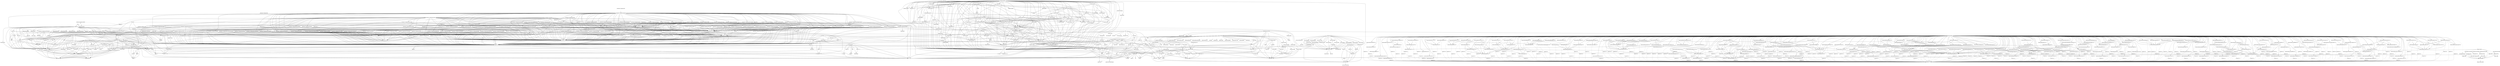 digraph depends {
    node [shape=plaintext]
"adwaita-icon-theme-symbolic" -> "hicolor-icon-theme"
"adwaita-icon-theme-symbolic" -> "libgdk-pixbuf-2.0-0" [label="gdk-pixbuf"] [style=dashed]
"adwaita-icon-theme-symbolic" -> "libgtk-3.0" [label="gtk+3"] [style=dashed]
"alsa-tools" -> "libasound2"
"alsa-tools" -> "libglib-2.0-0"
"alsa-tools" -> "libgtk-3.0"
"alsa-tools" -> "libstdc++6"
"alsa-utils-aconnect" -> "libasound2"
"alsa-utils-alsactl" -> "alsa-states" [style=dotted]
"alsa-utils-alsactl" -> "libasound2"
"alsa-utils-alsaloop" -> "libasound2"
"alsa-utils-alsaloop" -> "libsamplerate0"
"alsa-utils-alsamixer" -> "libasound2"
"alsa-utils-alsamixer" -> "libformw5"
"alsa-utils-alsamixer" -> "libmenuw5"
"alsa-utils-alsamixer" -> "libncursesw5"
"alsa-utils-alsamixer" -> "libpanelw5"
"alsa-utils-alsamixer" -> "libtinfo5"
"alsa-utils-alsatplg" -> "libasound2"
"alsa-utils-alsatplg" -> "libatopology2"
"alsa-utils-alsaucm" -> "libasound2"
"alsa-utils" -> "alsa-utils-aconnect"
"alsa-utils" -> "alsa-utils-alsactl"
"alsa-utils" -> "alsa-utils-alsaloop"
"alsa-utils" -> "alsa-utils-alsamixer"
"alsa-utils" -> "alsa-utils-alsatplg"
"alsa-utils" -> "alsa-utils-alsaucm"
"alsa-utils" -> "alsa-utils-amixer"
"alsa-utils" -> "alsa-utils-aplay"
"alsa-utils" -> "alsa-utils-aseqdump"
"alsa-utils" -> "alsa-utils-aseqnet"
"alsa-utils" -> "alsa-utils-iecset"
"alsa-utils" -> "alsa-utils-midi"
"alsa-utils" -> "alsa-utils-nhltdmicinfo"
"alsa-utils" -> "alsa-utils-scripts"
"alsa-utils" -> "alsa-utils-speakertest"
"alsa-utils-amixer" -> "libasound2"
"alsa-utils-aplay" -> "libasound2"
"alsa-utils-aseqdump" -> "libasound2"
"alsa-utils-aseqnet" -> "libasound2"
"alsa-utils-iecset" -> "libasound2"
"alsa-utils-midi" -> "libasound2"
"alsa-utils-scripts" -> "bash"
"alsa-utils-speakertest" -> "libasound2"
"at-spi2-core" -> "libdbus-1-3"
"at-spi2-core" -> "libglib-2.0-0"
"at-spi2-core" -> "libx11-6"
"at-spi2-core" -> "libxi6"
"at-spi2-core" -> "libxtst6"
"bash" -> "base-files"
"bash" -> "libtinfo5"
"busybox" -> "busybox-udhcpc" [style=dotted]
"busybox-syslog" -> "busybox"
"ca-certificates" -> "openssl"
"ca-certificates" -> "openssl-bin"
"dbus-1" -> "dbus-common"
"dbus-1" -> "dbus-tools"
"dbus-1" -> "libdbus-1-3"
"dbus-1" -> "libexpat1"
"dbus-1" -> "libsystemd0"
"dbus-1" -> "libx11-6"
"dbus-common" -> "base-files"
"dbus-common" -> "base-passwd"
"dbus-common" -> "shadow"
"dbus-tools" -> "libdbus-1-3"
"e2fsprogs-e2fsck" -> "libblkid1"
"e2fsprogs-e2fsck" -> "libcom-err2"
"e2fsprogs-e2fsck" -> "libe2p2"
"e2fsprogs-e2fsck" -> "libext2fs2"
"e2fsprogs-e2fsck" -> "libuuid1"
"fontconfig-utils" -> "libfontconfig1"
"fontconfig-utils" -> "libfreetype6"
"glibc-gconv-iso8859-1" -> "glibc-gconv"
"glib-networking" -> "libglib-2.0-0"
"glib-networking" -> "libgnutls30"
"gstreamer1.0" -> "libglib-2.0-0"
"gstreamer1.0-meta-base" -> "gstreamer1.0"
"gstreamer1.0-meta-base" -> "gstreamer1.0-meta-x11-base"
"gstreamer1.0-meta-base" -> "gstreamer1.0-plugins-base-alsa"
"gstreamer1.0-meta-base" -> "gstreamer1.0-plugins-base-audioconvert"
"gstreamer1.0-meta-base" -> "gstreamer1.0-plugins-base-audioresample"
"gstreamer1.0-meta-base" -> "gstreamer1.0-plugins-base-gio"
"gstreamer1.0-meta-base" -> "gstreamer1.0-plugins-base-playback"
"gstreamer1.0-meta-base" -> "gstreamer1.0-plugins-base-typefindfunctions"
"gstreamer1.0-meta-base" -> "gstreamer1.0-plugins-base-videoconvertscale"
"gstreamer1.0-meta-base" -> "gstreamer1.0-plugins-base-volume"
"gstreamer1.0-meta-base" -> "gstreamer1.0-plugins-good-autodetect"
"gstreamer1.0-meta-base" -> "gstreamer1.0-plugins-good-soup"
"gstreamer1.0-meta-x11-base" -> "gstreamer1.0-plugins-base-ximagesink" [style=dotted]
"gstreamer1.0-meta-x11-base" -> "gstreamer1.0-plugins-base-xvimagesink" [style=dotted]
"gstreamer1.0-plugins-base-adder" -> "gstreamer1.0"
"gstreamer1.0-plugins-base-adder" -> "libglib-2.0-0"
"gstreamer1.0-plugins-base-adder" -> "libgstaudio-1.0-0"
"gstreamer1.0-plugins-base-adder" -> "liborc-0.4-0"
"gstreamer1.0-plugins-base-alsa" -> "gstreamer1.0"
"gstreamer1.0-plugins-base-alsa" -> "libasound2"
"gstreamer1.0-plugins-base-alsa" -> "libglib-2.0-0"
"gstreamer1.0-plugins-base-alsa" -> "libgstaudio-1.0-0"
"gstreamer1.0-plugins-base-app" -> "gstreamer1.0"
"gstreamer1.0-plugins-base-app" -> "libgstapp-1.0-0"
"gstreamer1.0-plugins-base-apps" -> "gstreamer1.0"
"gstreamer1.0-plugins-base-apps" -> "libglib-2.0-0"
"gstreamer1.0-plugins-base-apps" -> "libgstaudio-1.0-0"
"gstreamer1.0-plugins-base-apps" -> "libgstpbutils-1.0-0"
"gstreamer1.0-plugins-base-apps" -> "libgsttag-1.0-0"
"gstreamer1.0-plugins-base-apps" -> "libgstvideo-1.0-0"
"gstreamer1.0-plugins-base-audioconvert" -> "gstreamer1.0"
"gstreamer1.0-plugins-base-audioconvert" -> "libglib-2.0-0"
"gstreamer1.0-plugins-base-audioconvert" -> "libgstaudio-1.0-0"
"gstreamer1.0-plugins-base-audiomixer" -> "gstreamer1.0"
"gstreamer1.0-plugins-base-audiomixer" -> "libglib-2.0-0"
"gstreamer1.0-plugins-base-audiomixer" -> "libgstaudio-1.0-0"
"gstreamer1.0-plugins-base-audiomixer" -> "liborc-0.4-0"
"gstreamer1.0-plugins-base-audiorate" -> "gstreamer1.0"
"gstreamer1.0-plugins-base-audiorate" -> "libglib-2.0-0"
"gstreamer1.0-plugins-base-audiorate" -> "libgstaudio-1.0-0"
"gstreamer1.0-plugins-base-audioresample" -> "gstreamer1.0"
"gstreamer1.0-plugins-base-audioresample" -> "libglib-2.0-0"
"gstreamer1.0-plugins-base-audioresample" -> "libgstaudio-1.0-0"
"gstreamer1.0-plugins-base-audiotestsrc" -> "gstreamer1.0"
"gstreamer1.0-plugins-base-audiotestsrc" -> "libglib-2.0-0"
"gstreamer1.0-plugins-base-audiotestsrc" -> "libgstaudio-1.0-0"
"gstreamer1.0-plugins-base-compositor" -> "gstreamer1.0"
"gstreamer1.0-plugins-base-compositor" -> "libglib-2.0-0"
"gstreamer1.0-plugins-base-compositor" -> "libgstvideo-1.0-0"
"gstreamer1.0-plugins-base-compositor" -> "liborc-0.4-0"
"gstreamer1.0-plugins-base-encoding" -> "gstreamer1.0"
"gstreamer1.0-plugins-base-encoding" -> "libglib-2.0-0"
"gstreamer1.0-plugins-base-encoding" -> "libgstpbutils-1.0-0"
"gstreamer1.0-plugins-base-encoding" -> "libgstvideo-1.0-0"
"gstreamer1.0-plugins-base-gio" -> "gstreamer1.0"
"gstreamer1.0-plugins-base-gio" -> "libglib-2.0-0"
"gstreamer1.0-plugins-base" -> "gstreamer1.0-plugins-base-meta" [style=dotted]
"gstreamer1.0-plugins-base-meta" -> "gstreamer1.0-plugins-base-adder"
"gstreamer1.0-plugins-base-meta" -> "gstreamer1.0-plugins-base-alsa"
"gstreamer1.0-plugins-base-meta" -> "gstreamer1.0-plugins-base-app"
"gstreamer1.0-plugins-base-meta" -> "gstreamer1.0-plugins-base-apps"
"gstreamer1.0-plugins-base-meta" -> "gstreamer1.0-plugins-base-audioconvert"
"gstreamer1.0-plugins-base-meta" -> "gstreamer1.0-plugins-base-audiomixer"
"gstreamer1.0-plugins-base-meta" -> "gstreamer1.0-plugins-base-audiorate"
"gstreamer1.0-plugins-base-meta" -> "gstreamer1.0-plugins-base-audioresample"
"gstreamer1.0-plugins-base-meta" -> "gstreamer1.0-plugins-base-audiotestsrc"
"gstreamer1.0-plugins-base-meta" -> "gstreamer1.0-plugins-base-compositor"
"gstreamer1.0-plugins-base-meta" -> "gstreamer1.0-plugins-base-encoding"
"gstreamer1.0-plugins-base-meta" -> "gstreamer1.0-plugins-base-gio"
"gstreamer1.0-plugins-base-meta" -> "gstreamer1.0-plugins-base-ogg"
"gstreamer1.0-plugins-base-meta" -> "gstreamer1.0-plugins-base-opengl"
"gstreamer1.0-plugins-base-meta" -> "gstreamer1.0-plugins-base-overlaycomposition"
"gstreamer1.0-plugins-base-meta" -> "gstreamer1.0-plugins-base-pango"
"gstreamer1.0-plugins-base-meta" -> "gstreamer1.0-plugins-base-pbtypes"
"gstreamer1.0-plugins-base-meta" -> "gstreamer1.0-plugins-base-playback"
"gstreamer1.0-plugins-base-meta" -> "gstreamer1.0-plugins-base-rawparse"
"gstreamer1.0-plugins-base-meta" -> "gstreamer1.0-plugins-base-subparse"
"gstreamer1.0-plugins-base-meta" -> "gstreamer1.0-plugins-base-tcp"
"gstreamer1.0-plugins-base-meta" -> "gstreamer1.0-plugins-base-theora"
"gstreamer1.0-plugins-base-meta" -> "gstreamer1.0-plugins-base-typefindfunctions"
"gstreamer1.0-plugins-base-meta" -> "gstreamer1.0-plugins-base-videoconvertscale"
"gstreamer1.0-plugins-base-meta" -> "gstreamer1.0-plugins-base-videorate"
"gstreamer1.0-plugins-base-meta" -> "gstreamer1.0-plugins-base-videotestsrc"
"gstreamer1.0-plugins-base-meta" -> "gstreamer1.0-plugins-base-volume"
"gstreamer1.0-plugins-base-meta" -> "gstreamer1.0-plugins-base-vorbis"
"gstreamer1.0-plugins-base-meta" -> "gstreamer1.0-plugins-base-ximagesink"
"gstreamer1.0-plugins-base-meta" -> "gstreamer1.0-plugins-base-xvimagesink"
"gstreamer1.0-plugins-base-meta" -> "libgstallocators-1.0-0" [label="libgstallocators-1.0"] [style=dashed]
"gstreamer1.0-plugins-base-meta" -> "libgstapp-1.0-0" [label="libgstapp-1.0"] [style=dashed]
"gstreamer1.0-plugins-base-meta" -> "libgstaudio-1.0-0" [label="libgstaudio-1.0"] [style=dashed]
"gstreamer1.0-plugins-base-meta" -> "libgstfft-1.0-0" [label="libgstfft-1.0"] [style=dashed]
"gstreamer1.0-plugins-base-meta" -> "libgstgl-1.0-0" [label="libgstgl-1.0"] [style=dashed]
"gstreamer1.0-plugins-base-meta" -> "libgstpbutils-1.0-0" [label="libgstpbutils-1.0"] [style=dashed]
"gstreamer1.0-plugins-base-meta" -> "libgstriff-1.0-0" [label="libgstriff-1.0"] [style=dashed]
"gstreamer1.0-plugins-base-meta" -> "libgstrtp-1.0-0" [label="libgstrtp-1.0"] [style=dashed]
"gstreamer1.0-plugins-base-meta" -> "libgstrtsp-1.0-0" [label="libgstrtsp-1.0"] [style=dashed]
"gstreamer1.0-plugins-base-meta" -> "libgstsdp-1.0-0" [label="libgstsdp-1.0"] [style=dashed]
"gstreamer1.0-plugins-base-meta" -> "libgsttag-1.0-0" [label="libgsttag-1.0"] [style=dashed]
"gstreamer1.0-plugins-base-meta" -> "libgstvideo-1.0-0" [label="libgstvideo-1.0"] [style=dashed]
"gstreamer1.0-plugins-base-ogg" -> "gstreamer1.0"
"gstreamer1.0-plugins-base-ogg" -> "libglib-2.0-0"
"gstreamer1.0-plugins-base-ogg" -> "libgstaudio-1.0-0"
"gstreamer1.0-plugins-base-ogg" -> "libgstpbutils-1.0-0"
"gstreamer1.0-plugins-base-ogg" -> "libgstriff-1.0-0"
"gstreamer1.0-plugins-base-ogg" -> "libgsttag-1.0-0"
"gstreamer1.0-plugins-base-ogg" -> "libogg0"
"gstreamer1.0-plugins-base-opengl" -> "gstreamer1.0"
"gstreamer1.0-plugins-base-opengl" -> "libglib-2.0-0"
"gstreamer1.0-plugins-base-opengl" -> "libgstallocators-1.0-0"
"gstreamer1.0-plugins-base-opengl" -> "libgstgl-1.0-0"
"gstreamer1.0-plugins-base-opengl" -> "libgstvideo-1.0-0"
"gstreamer1.0-plugins-base-opengl" -> "libjpeg62"
"gstreamer1.0-plugins-base-opengl" -> "libpng16-16"
"gstreamer1.0-plugins-base-opengl" -> "libx11-6"
"gstreamer1.0-plugins-base-overlaycomposition" -> "gstreamer1.0"
"gstreamer1.0-plugins-base-overlaycomposition" -> "libglib-2.0-0"
"gstreamer1.0-plugins-base-overlaycomposition" -> "libgstvideo-1.0-0"
"gstreamer1.0-plugins-base-pango" -> "gstreamer1.0"
"gstreamer1.0-plugins-base-pango" -> "libcairo2"
"gstreamer1.0-plugins-base-pango" -> "libglib-2.0-0"
"gstreamer1.0-plugins-base-pango" -> "libgstvideo-1.0-0"
"gstreamer1.0-plugins-base-pango" -> "pango"
"gstreamer1.0-plugins-base-pbtypes" -> "gstreamer1.0"
"gstreamer1.0-plugins-base-pbtypes" -> "libgstvideo-1.0-0"
"gstreamer1.0-plugins-base-playback" -> "gstreamer1.0"
"gstreamer1.0-plugins-base-playback" -> "libglib-2.0-0"
"gstreamer1.0-plugins-base-playback" -> "libgstaudio-1.0-0"
"gstreamer1.0-plugins-base-playback" -> "libgstpbutils-1.0-0"
"gstreamer1.0-plugins-base-playback" -> "libgstvideo-1.0-0"
"gstreamer1.0-plugins-base-rawparse" -> "gstreamer1.0"
"gstreamer1.0-plugins-base-rawparse" -> "libglib-2.0-0"
"gstreamer1.0-plugins-base-rawparse" -> "libgstaudio-1.0-0"
"gstreamer1.0-plugins-base-rawparse" -> "libgstvideo-1.0-0"
"gstreamer1.0-plugins-base-subparse" -> "gstreamer1.0"
"gstreamer1.0-plugins-base-subparse" -> "libglib-2.0-0"
"gstreamer1.0-plugins-base-tcp" -> "gstreamer1.0"
"gstreamer1.0-plugins-base-tcp" -> "libglib-2.0-0"
"gstreamer1.0-plugins-base-theora" -> "gstreamer1.0"
"gstreamer1.0-plugins-base-theora" -> "libglib-2.0-0"
"gstreamer1.0-plugins-base-theora" -> "libgsttag-1.0-0"
"gstreamer1.0-plugins-base-theora" -> "libgstvideo-1.0-0"
"gstreamer1.0-plugins-base-theora" -> "libtheora"
"gstreamer1.0-plugins-base-typefindfunctions" -> "gstreamer1.0"
"gstreamer1.0-plugins-base-typefindfunctions" -> "libglib-2.0-0"
"gstreamer1.0-plugins-base-typefindfunctions" -> "libgstpbutils-1.0-0"
"gstreamer1.0-plugins-base-videoconvertscale" -> "gstreamer1.0"
"gstreamer1.0-plugins-base-videoconvertscale" -> "libglib-2.0-0"
"gstreamer1.0-plugins-base-videoconvertscale" -> "libgstvideo-1.0-0"
"gstreamer1.0-plugins-base-videorate" -> "gstreamer1.0"
"gstreamer1.0-plugins-base-videorate" -> "libglib-2.0-0"
"gstreamer1.0-plugins-base-videorate" -> "libgstvideo-1.0-0"
"gstreamer1.0-plugins-base-videotestsrc" -> "gstreamer1.0"
"gstreamer1.0-plugins-base-videotestsrc" -> "libglib-2.0-0"
"gstreamer1.0-plugins-base-videotestsrc" -> "libgstvideo-1.0-0"
"gstreamer1.0-plugins-base-videotestsrc" -> "liborc-0.4-0"
"gstreamer1.0-plugins-base-volume" -> "gstreamer1.0"
"gstreamer1.0-plugins-base-volume" -> "libglib-2.0-0"
"gstreamer1.0-plugins-base-volume" -> "libgstaudio-1.0-0"
"gstreamer1.0-plugins-base-volume" -> "liborc-0.4-0"
"gstreamer1.0-plugins-base-vorbis" -> "gstreamer1.0"
"gstreamer1.0-plugins-base-vorbis" -> "libglib-2.0-0"
"gstreamer1.0-plugins-base-vorbis" -> "libgstaudio-1.0-0"
"gstreamer1.0-plugins-base-vorbis" -> "libgsttag-1.0-0"
"gstreamer1.0-plugins-base-vorbis" -> "libvorbis"
"gstreamer1.0-plugins-base-ximagesink" -> "gstreamer1.0"
"gstreamer1.0-plugins-base-ximagesink" -> "libglib-2.0-0"
"gstreamer1.0-plugins-base-ximagesink" -> "libgstvideo-1.0-0"
"gstreamer1.0-plugins-base-ximagesink" -> "libx11-6"
"gstreamer1.0-plugins-base-ximagesink" -> "libxext6"
"gstreamer1.0-plugins-base-xvimagesink" -> "gstreamer1.0"
"gstreamer1.0-plugins-base-xvimagesink" -> "libglib-2.0-0"
"gstreamer1.0-plugins-base-xvimagesink" -> "libgstvideo-1.0-0"
"gstreamer1.0-plugins-base-xvimagesink" -> "libx11-6"
"gstreamer1.0-plugins-base-xvimagesink" -> "libxext6"
"gstreamer1.0-plugins-base-xvimagesink" -> "libxv1"
"gstreamer1.0-plugins-good-adaptivedemux2" -> "gstreamer1.0"
"gstreamer1.0-plugins-good-adaptivedemux2" -> "libcrypto3"
"gstreamer1.0-plugins-good-adaptivedemux2" -> "libglib-2.0-0"
"gstreamer1.0-plugins-good-adaptivedemux2" -> "libgstpbutils-1.0-0"
"gstreamer1.0-plugins-good-adaptivedemux2" -> "libgsttag-1.0-0"
"gstreamer1.0-plugins-good-adaptivedemux2" -> "libxml2"
"gstreamer1.0-plugins-good-alaw" -> "gstreamer1.0"
"gstreamer1.0-plugins-good-alaw" -> "libglib-2.0-0"
"gstreamer1.0-plugins-good-alaw" -> "libgstaudio-1.0-0"
"gstreamer1.0-plugins-good-alphacolor" -> "gstreamer1.0"
"gstreamer1.0-plugins-good-alphacolor" -> "libglib-2.0-0"
"gstreamer1.0-plugins-good-alphacolor" -> "libgstvideo-1.0-0"
"gstreamer1.0-plugins-good-alpha" -> "gstreamer1.0"
"gstreamer1.0-plugins-good-alpha" -> "libglib-2.0-0"
"gstreamer1.0-plugins-good-alpha" -> "libgstvideo-1.0-0"
"gstreamer1.0-plugins-good-apetag" -> "gstreamer1.0"
"gstreamer1.0-plugins-good-apetag" -> "libglib-2.0-0"
"gstreamer1.0-plugins-good-apetag" -> "libgstpbutils-1.0-0"
"gstreamer1.0-plugins-good-apetag" -> "libgsttag-1.0-0"
"gstreamer1.0-plugins-good-audiofx" -> "gstreamer1.0"
"gstreamer1.0-plugins-good-audiofx" -> "libglib-2.0-0"
"gstreamer1.0-plugins-good-audiofx" -> "libgstaudio-1.0-0"
"gstreamer1.0-plugins-good-audiofx" -> "libgstfft-1.0-0"
"gstreamer1.0-plugins-good-audiofx" -> "liborc-0.4-0"
"gstreamer1.0-plugins-good-audioparsers" -> "gstreamer1.0"
"gstreamer1.0-plugins-good-audioparsers" -> "libglib-2.0-0"
"gstreamer1.0-plugins-good-audioparsers" -> "libgstaudio-1.0-0"
"gstreamer1.0-plugins-good-audioparsers" -> "libgstpbutils-1.0-0"
"gstreamer1.0-plugins-good-audioparsers" -> "libgsttag-1.0-0"
"gstreamer1.0-plugins-good-auparse" -> "gstreamer1.0"
"gstreamer1.0-plugins-good-auparse" -> "libglib-2.0-0"
"gstreamer1.0-plugins-good-auparse" -> "libgstaudio-1.0-0"
"gstreamer1.0-plugins-good-autodetect" -> "gstreamer1.0"
"gstreamer1.0-plugins-good-autodetect" -> "libglib-2.0-0"
"gstreamer1.0-plugins-good-avi" -> "gstreamer1.0"
"gstreamer1.0-plugins-good-avi" -> "libglib-2.0-0"
"gstreamer1.0-plugins-good-avi" -> "libgstaudio-1.0-0"
"gstreamer1.0-plugins-good-avi" -> "libgstriff-1.0-0"
"gstreamer1.0-plugins-good-avi" -> "libgsttag-1.0-0"
"gstreamer1.0-plugins-good-avi" -> "libgstvideo-1.0-0"
"gstreamer1.0-plugins-good-cairo" -> "gstreamer1.0"
"gstreamer1.0-plugins-good-cairo" -> "libcairo2"
"gstreamer1.0-plugins-good-cairo" -> "libcairo-gobject2"
"gstreamer1.0-plugins-good-cairo" -> "libglib-2.0-0"
"gstreamer1.0-plugins-good-cairo" -> "libgstvideo-1.0-0"
"gstreamer1.0-plugins-good-cutter" -> "gstreamer1.0"
"gstreamer1.0-plugins-good-cutter" -> "libglib-2.0-0"
"gstreamer1.0-plugins-good-cutter" -> "libgstaudio-1.0-0"
"gstreamer1.0-plugins-good-debug" -> "gstreamer1.0"
"gstreamer1.0-plugins-good-debug" -> "libglib-2.0-0"
"gstreamer1.0-plugins-good-debug" -> "libgstvideo-1.0-0"
"gstreamer1.0-plugins-good-deinterlace" -> "gstreamer1.0"
"gstreamer1.0-plugins-good-deinterlace" -> "libglib-2.0-0"
"gstreamer1.0-plugins-good-deinterlace" -> "libgstvideo-1.0-0"
"gstreamer1.0-plugins-good-deinterlace" -> "liborc-0.4-0"
"gstreamer1.0-plugins-good-dtmf" -> "gstreamer1.0"
"gstreamer1.0-plugins-good-dtmf" -> "libglib-2.0-0"
"gstreamer1.0-plugins-good-dtmf" -> "libgstrtp-1.0-0"
"gstreamer1.0-plugins-good-effectv" -> "gstreamer1.0"
"gstreamer1.0-plugins-good-effectv" -> "libglib-2.0-0"
"gstreamer1.0-plugins-good-effectv" -> "libgstvideo-1.0-0"
"gstreamer1.0-plugins-good-equalizer" -> "gstreamer1.0"
"gstreamer1.0-plugins-good-equalizer" -> "libglib-2.0-0"
"gstreamer1.0-plugins-good-equalizer" -> "libgstaudio-1.0-0"
"gstreamer1.0-plugins-good-flac" -> "gstreamer1.0"
"gstreamer1.0-plugins-good-flac" -> "libflac12"
"gstreamer1.0-plugins-good-flac" -> "libglib-2.0-0"
"gstreamer1.0-plugins-good-flac" -> "libgstaudio-1.0-0"
"gstreamer1.0-plugins-good-flac" -> "libgsttag-1.0-0"
"gstreamer1.0-plugins-good-flv" -> "gstreamer1.0"
"gstreamer1.0-plugins-good-flv" -> "libglib-2.0-0"
"gstreamer1.0-plugins-good-flv" -> "libgstaudio-1.0-0"
"gstreamer1.0-plugins-good-flv" -> "libgstpbutils-1.0-0"
"gstreamer1.0-plugins-good-flv" -> "libgsttag-1.0-0"
"gstreamer1.0-plugins-good-flv" -> "libgstvideo-1.0-0"
"gstreamer1.0-plugins-good-flxdec" -> "gstreamer1.0"
"gstreamer1.0-plugins-good-flxdec" -> "libglib-2.0-0"
"gstreamer1.0-plugins-good-gdkpixbuf" -> "gstreamer1.0"
"gstreamer1.0-plugins-good-gdkpixbuf" -> "libgdk-pixbuf-2.0-0"
"gstreamer1.0-plugins-good-gdkpixbuf" -> "libglib-2.0-0"
"gstreamer1.0-plugins-good-gdkpixbuf" -> "libgstvideo-1.0-0"
"gstreamer1.0-plugins-good-goom2k1" -> "gstreamer1.0"
"gstreamer1.0-plugins-good-goom2k1" -> "libglib-2.0-0"
"gstreamer1.0-plugins-good-goom2k1" -> "libgstpbutils-1.0-0"
"gstreamer1.0-plugins-good-goom" -> "gstreamer1.0"
"gstreamer1.0-plugins-good-goom" -> "libglib-2.0-0"
"gstreamer1.0-plugins-good-goom" -> "libgstpbutils-1.0-0"
"gstreamer1.0-plugins-good-goom" -> "liborc-0.4-0"
"gstreamer1.0-plugins-good" -> "gstreamer1.0-plugins-good-meta" [style=dotted]
"gstreamer1.0-plugins-good-icydemux" -> "gstreamer1.0"
"gstreamer1.0-plugins-good-icydemux" -> "libglib-2.0-0"
"gstreamer1.0-plugins-good-icydemux" -> "libgsttag-1.0-0"
"gstreamer1.0-plugins-good-id3demux" -> "gstreamer1.0"
"gstreamer1.0-plugins-good-id3demux" -> "libglib-2.0-0"
"gstreamer1.0-plugins-good-id3demux" -> "libgstpbutils-1.0-0"
"gstreamer1.0-plugins-good-id3demux" -> "libgsttag-1.0-0"
"gstreamer1.0-plugins-good-imagefreeze" -> "gstreamer1.0"
"gstreamer1.0-plugins-good-imagefreeze" -> "libglib-2.0-0"
"gstreamer1.0-plugins-good-interleave" -> "gstreamer1.0"
"gstreamer1.0-plugins-good-interleave" -> "libglib-2.0-0"
"gstreamer1.0-plugins-good-interleave" -> "libgstaudio-1.0-0"
"gstreamer1.0-plugins-good-isomp4" -> "gstreamer1.0"
"gstreamer1.0-plugins-good-isomp4" -> "libglib-2.0-0"
"gstreamer1.0-plugins-good-isomp4" -> "libgstaudio-1.0-0"
"gstreamer1.0-plugins-good-isomp4" -> "libgstpbutils-1.0-0"
"gstreamer1.0-plugins-good-isomp4" -> "libgstriff-1.0-0"
"gstreamer1.0-plugins-good-isomp4" -> "libgstrtp-1.0-0"
"gstreamer1.0-plugins-good-isomp4" -> "libgsttag-1.0-0"
"gstreamer1.0-plugins-good-isomp4" -> "libgstvideo-1.0-0"
"gstreamer1.0-plugins-good-isomp4" -> "libz1"
"gstreamer1.0-plugins-good-jpeg" -> "gstreamer1.0"
"gstreamer1.0-plugins-good-jpeg" -> "libglib-2.0-0"
"gstreamer1.0-plugins-good-jpeg" -> "libgstvideo-1.0-0"
"gstreamer1.0-plugins-good-jpeg" -> "libjpeg62"
"gstreamer1.0-plugins-good-lame" -> "gstreamer1.0"
"gstreamer1.0-plugins-good-lame" -> "libglib-2.0-0"
"gstreamer1.0-plugins-good-lame" -> "libgstaudio-1.0-0"
"gstreamer1.0-plugins-good-lame" -> "libmp3lame0"
"gstreamer1.0-plugins-good-level" -> "gstreamer1.0"
"gstreamer1.0-plugins-good-level" -> "libglib-2.0-0"
"gstreamer1.0-plugins-good-level" -> "libgstaudio-1.0-0"
"gstreamer1.0-plugins-good-matroska" -> "gstreamer1.0"
"gstreamer1.0-plugins-good-matroska" -> "libbz2-1"
"gstreamer1.0-plugins-good-matroska" -> "libglib-2.0-0"
"gstreamer1.0-plugins-good-matroska" -> "libgstaudio-1.0-0"
"gstreamer1.0-plugins-good-matroska" -> "libgstpbutils-1.0-0"
"gstreamer1.0-plugins-good-matroska" -> "libgstriff-1.0-0"
"gstreamer1.0-plugins-good-matroska" -> "libgsttag-1.0-0"
"gstreamer1.0-plugins-good-matroska" -> "libgstvideo-1.0-0"
"gstreamer1.0-plugins-good-matroska" -> "libz1"
"gstreamer1.0-plugins-good-meta" -> "gstreamer1.0-plugins-good-adaptivedemux2"
"gstreamer1.0-plugins-good-meta" -> "gstreamer1.0-plugins-good-alaw"
"gstreamer1.0-plugins-good-meta" -> "gstreamer1.0-plugins-good-alpha"
"gstreamer1.0-plugins-good-meta" -> "gstreamer1.0-plugins-good-alphacolor"
"gstreamer1.0-plugins-good-meta" -> "gstreamer1.0-plugins-good-apetag"
"gstreamer1.0-plugins-good-meta" -> "gstreamer1.0-plugins-good-audiofx"
"gstreamer1.0-plugins-good-meta" -> "gstreamer1.0-plugins-good-audioparsers"
"gstreamer1.0-plugins-good-meta" -> "gstreamer1.0-plugins-good-auparse"
"gstreamer1.0-plugins-good-meta" -> "gstreamer1.0-plugins-good-autodetect"
"gstreamer1.0-plugins-good-meta" -> "gstreamer1.0-plugins-good-avi"
"gstreamer1.0-plugins-good-meta" -> "gstreamer1.0-plugins-good-cairo"
"gstreamer1.0-plugins-good-meta" -> "gstreamer1.0-plugins-good-cutter"
"gstreamer1.0-plugins-good-meta" -> "gstreamer1.0-plugins-good-debug"
"gstreamer1.0-plugins-good-meta" -> "gstreamer1.0-plugins-good-deinterlace"
"gstreamer1.0-plugins-good-meta" -> "gstreamer1.0-plugins-good-dtmf"
"gstreamer1.0-plugins-good-meta" -> "gstreamer1.0-plugins-good-effectv"
"gstreamer1.0-plugins-good-meta" -> "gstreamer1.0-plugins-good-equalizer"
"gstreamer1.0-plugins-good-meta" -> "gstreamer1.0-plugins-good-flac"
"gstreamer1.0-plugins-good-meta" -> "gstreamer1.0-plugins-good-flv"
"gstreamer1.0-plugins-good-meta" -> "gstreamer1.0-plugins-good-flxdec"
"gstreamer1.0-plugins-good-meta" -> "gstreamer1.0-plugins-good-gdkpixbuf"
"gstreamer1.0-plugins-good-meta" -> "gstreamer1.0-plugins-good-goom"
"gstreamer1.0-plugins-good-meta" -> "gstreamer1.0-plugins-good-goom2k1"
"gstreamer1.0-plugins-good-meta" -> "gstreamer1.0-plugins-good-icydemux"
"gstreamer1.0-plugins-good-meta" -> "gstreamer1.0-plugins-good-id3demux"
"gstreamer1.0-plugins-good-meta" -> "gstreamer1.0-plugins-good-imagefreeze"
"gstreamer1.0-plugins-good-meta" -> "gstreamer1.0-plugins-good-interleave"
"gstreamer1.0-plugins-good-meta" -> "gstreamer1.0-plugins-good-isomp4"
"gstreamer1.0-plugins-good-meta" -> "gstreamer1.0-plugins-good-jpeg"
"gstreamer1.0-plugins-good-meta" -> "gstreamer1.0-plugins-good-lame"
"gstreamer1.0-plugins-good-meta" -> "gstreamer1.0-plugins-good-level"
"gstreamer1.0-plugins-good-meta" -> "gstreamer1.0-plugins-good-matroska"
"gstreamer1.0-plugins-good-meta" -> "gstreamer1.0-plugins-good-monoscope"
"gstreamer1.0-plugins-good-meta" -> "gstreamer1.0-plugins-good-mpg123"
"gstreamer1.0-plugins-good-meta" -> "gstreamer1.0-plugins-good-mulaw"
"gstreamer1.0-plugins-good-meta" -> "gstreamer1.0-plugins-good-multifile"
"gstreamer1.0-plugins-good-meta" -> "gstreamer1.0-plugins-good-multipart"
"gstreamer1.0-plugins-good-meta" -> "gstreamer1.0-plugins-good-navigationtest"
"gstreamer1.0-plugins-good-meta" -> "gstreamer1.0-plugins-good-ossaudio"
"gstreamer1.0-plugins-good-meta" -> "gstreamer1.0-plugins-good-png"
"gstreamer1.0-plugins-good-meta" -> "gstreamer1.0-plugins-good-pulseaudio"
"gstreamer1.0-plugins-good-meta" -> "gstreamer1.0-plugins-good-replaygain"
"gstreamer1.0-plugins-good-meta" -> "gstreamer1.0-plugins-good-rtp"
"gstreamer1.0-plugins-good-meta" -> "gstreamer1.0-plugins-good-rtpmanager"
"gstreamer1.0-plugins-good-meta" -> "gstreamer1.0-plugins-good-rtsp"
"gstreamer1.0-plugins-good-meta" -> "gstreamer1.0-plugins-good-shapewipe"
"gstreamer1.0-plugins-good-meta" -> "gstreamer1.0-plugins-good-smpte"
"gstreamer1.0-plugins-good-meta" -> "gstreamer1.0-plugins-good-soup"
"gstreamer1.0-plugins-good-meta" -> "gstreamer1.0-plugins-good-spectrum"
"gstreamer1.0-plugins-good-meta" -> "gstreamer1.0-plugins-good-speex"
"gstreamer1.0-plugins-good-meta" -> "gstreamer1.0-plugins-good-taglib"
"gstreamer1.0-plugins-good-meta" -> "gstreamer1.0-plugins-good-udp"
"gstreamer1.0-plugins-good-meta" -> "gstreamer1.0-plugins-good-video4linux2"
"gstreamer1.0-plugins-good-meta" -> "gstreamer1.0-plugins-good-videobox"
"gstreamer1.0-plugins-good-meta" -> "gstreamer1.0-plugins-good-videocrop"
"gstreamer1.0-plugins-good-meta" -> "gstreamer1.0-plugins-good-videofilter"
"gstreamer1.0-plugins-good-meta" -> "gstreamer1.0-plugins-good-videomixer"
"gstreamer1.0-plugins-good-meta" -> "gstreamer1.0-plugins-good-wavenc"
"gstreamer1.0-plugins-good-meta" -> "gstreamer1.0-plugins-good-wavparse"
"gstreamer1.0-plugins-good-meta" -> "gstreamer1.0-plugins-good-ximagesrc"
"gstreamer1.0-plugins-good-meta" -> "gstreamer1.0-plugins-good-xingmux"
"gstreamer1.0-plugins-good-meta" -> "gstreamer1.0-plugins-good-y4menc"
"gstreamer1.0-plugins-good-monoscope" -> "gstreamer1.0"
"gstreamer1.0-plugins-good-monoscope" -> "libglib-2.0-0"
"gstreamer1.0-plugins-good-mpg123" -> "gstreamer1.0"
"gstreamer1.0-plugins-good-mpg123" -> "libglib-2.0-0"
"gstreamer1.0-plugins-good-mpg123" -> "libgstaudio-1.0-0"
"gstreamer1.0-plugins-good-mpg123" -> "mpg123"
"gstreamer1.0-plugins-good-mulaw" -> "gstreamer1.0"
"gstreamer1.0-plugins-good-mulaw" -> "libglib-2.0-0"
"gstreamer1.0-plugins-good-mulaw" -> "libgstaudio-1.0-0"
"gstreamer1.0-plugins-good-multifile" -> "gstreamer1.0"
"gstreamer1.0-plugins-good-multifile" -> "libglib-2.0-0"
"gstreamer1.0-plugins-good-multifile" -> "libgstvideo-1.0-0"
"gstreamer1.0-plugins-good-multipart" -> "gstreamer1.0"
"gstreamer1.0-plugins-good-multipart" -> "libglib-2.0-0"
"gstreamer1.0-plugins-good-navigationtest" -> "gstreamer1.0"
"gstreamer1.0-plugins-good-navigationtest" -> "libglib-2.0-0"
"gstreamer1.0-plugins-good-navigationtest" -> "libgstvideo-1.0-0"
"gstreamer1.0-plugins-good-ossaudio" -> "gstreamer1.0"
"gstreamer1.0-plugins-good-ossaudio" -> "libglib-2.0-0"
"gstreamer1.0-plugins-good-ossaudio" -> "libgstaudio-1.0-0"
"gstreamer1.0-plugins-good-png" -> "gstreamer1.0"
"gstreamer1.0-plugins-good-png" -> "libglib-2.0-0"
"gstreamer1.0-plugins-good-png" -> "libgstvideo-1.0-0"
"gstreamer1.0-plugins-good-png" -> "libpng16-16"
"gstreamer1.0-plugins-good-pulseaudio" -> "gstreamer1.0"
"gstreamer1.0-plugins-good-pulseaudio" -> "libglib-2.0-0"
"gstreamer1.0-plugins-good-pulseaudio" -> "libgstaudio-1.0-0"
"gstreamer1.0-plugins-good-pulseaudio" -> "libpulse0"
"gstreamer1.0-plugins-good-replaygain" -> "gstreamer1.0"
"gstreamer1.0-plugins-good-replaygain" -> "libglib-2.0-0"
"gstreamer1.0-plugins-good-replaygain" -> "libgstaudio-1.0-0"
"gstreamer1.0-plugins-good-replaygain" -> "libgstpbutils-1.0-0"
"gstreamer1.0-plugins-good-rtp" -> "gstreamer1.0"
"gstreamer1.0-plugins-good-rtp" -> "libglib-2.0-0"
"gstreamer1.0-plugins-good-rtp" -> "libgstaudio-1.0-0"
"gstreamer1.0-plugins-good-rtp" -> "libgstpbutils-1.0-0"
"gstreamer1.0-plugins-good-rtp" -> "libgstrtp-1.0-0"
"gstreamer1.0-plugins-good-rtp" -> "libgsttag-1.0-0"
"gstreamer1.0-plugins-good-rtp" -> "libgstvideo-1.0-0"
"gstreamer1.0-plugins-good-rtpmanager" -> "gstreamer1.0"
"gstreamer1.0-plugins-good-rtpmanager" -> "libglib-2.0-0"
"gstreamer1.0-plugins-good-rtpmanager" -> "libgstaudio-1.0-0"
"gstreamer1.0-plugins-good-rtpmanager" -> "libgstrtp-1.0-0"
"gstreamer1.0-plugins-good-rtsp" -> "gstreamer1.0"
"gstreamer1.0-plugins-good-rtsp" -> "libglib-2.0-0"
"gstreamer1.0-plugins-good-rtsp" -> "libgstrtp-1.0-0"
"gstreamer1.0-plugins-good-rtsp" -> "libgstrtsp-1.0-0"
"gstreamer1.0-plugins-good-rtsp" -> "libgstsdp-1.0-0"
"gstreamer1.0-plugins-good-shapewipe" -> "gstreamer1.0"
"gstreamer1.0-plugins-good-shapewipe" -> "libglib-2.0-0"
"gstreamer1.0-plugins-good-shapewipe" -> "libgstvideo-1.0-0"
"gstreamer1.0-plugins-good-smpte" -> "gstreamer1.0"
"gstreamer1.0-plugins-good-smpte" -> "libglib-2.0-0"
"gstreamer1.0-plugins-good-smpte" -> "libgstvideo-1.0-0"
"gstreamer1.0-plugins-good-soup" -> "gstreamer1.0"
"gstreamer1.0-plugins-good-soup" -> "libglib-2.0-0"
"gstreamer1.0-plugins-good-soup" -> "libgsttag-1.0-0"
"gstreamer1.0-plugins-good-soup" -> "libsoup"
"gstreamer1.0-plugins-good-spectrum" -> "gstreamer1.0"
"gstreamer1.0-plugins-good-spectrum" -> "libglib-2.0-0"
"gstreamer1.0-plugins-good-spectrum" -> "libgstaudio-1.0-0"
"gstreamer1.0-plugins-good-spectrum" -> "libgstfft-1.0-0"
"gstreamer1.0-plugins-good-speex" -> "gstreamer1.0"
"gstreamer1.0-plugins-good-speex" -> "libglib-2.0-0"
"gstreamer1.0-plugins-good-speex" -> "libgstaudio-1.0-0"
"gstreamer1.0-plugins-good-speex" -> "libgsttag-1.0-0"
"gstreamer1.0-plugins-good-speex" -> "libspeex1"
"gstreamer1.0-plugins-good-taglib" -> "gstreamer1.0"
"gstreamer1.0-plugins-good-taglib" -> "libglib-2.0-0"
"gstreamer1.0-plugins-good-taglib" -> "libgsttag-1.0-0"
"gstreamer1.0-plugins-good-taglib" -> "libstdc++6"
"gstreamer1.0-plugins-good-taglib" -> "libtag2"
"gstreamer1.0-plugins-good-udp" -> "gstreamer1.0"
"gstreamer1.0-plugins-good-udp" -> "libglib-2.0-0"
"gstreamer1.0-plugins-good-video4linux2" -> "gstreamer1.0"
"gstreamer1.0-plugins-good-video4linux2" -> "libglib-2.0-0"
"gstreamer1.0-plugins-good-video4linux2" -> "libgstallocators-1.0-0"
"gstreamer1.0-plugins-good-video4linux2" -> "libgstvideo-1.0-0"
"gstreamer1.0-plugins-good-video4linux2" -> "libgudev-1.0-0"
"gstreamer1.0-plugins-good-videobox" -> "gstreamer1.0"
"gstreamer1.0-plugins-good-videobox" -> "libglib-2.0-0"
"gstreamer1.0-plugins-good-videobox" -> "libgstvideo-1.0-0"
"gstreamer1.0-plugins-good-videobox" -> "liborc-0.4-0"
"gstreamer1.0-plugins-good-videocrop" -> "gstreamer1.0"
"gstreamer1.0-plugins-good-videocrop" -> "libglib-2.0-0"
"gstreamer1.0-plugins-good-videocrop" -> "libgstvideo-1.0-0"
"gstreamer1.0-plugins-good-videofilter" -> "gstreamer1.0"
"gstreamer1.0-plugins-good-videofilter" -> "libglib-2.0-0"
"gstreamer1.0-plugins-good-videofilter" -> "libgstvideo-1.0-0"
"gstreamer1.0-plugins-good-videomixer" -> "gstreamer1.0"
"gstreamer1.0-plugins-good-videomixer" -> "libglib-2.0-0"
"gstreamer1.0-plugins-good-videomixer" -> "libgstvideo-1.0-0"
"gstreamer1.0-plugins-good-videomixer" -> "liborc-0.4-0"
"gstreamer1.0-plugins-good-wavenc" -> "gstreamer1.0"
"gstreamer1.0-plugins-good-wavenc" -> "libglib-2.0-0"
"gstreamer1.0-plugins-good-wavenc" -> "libgstaudio-1.0-0"
"gstreamer1.0-plugins-good-wavparse" -> "gstreamer1.0"
"gstreamer1.0-plugins-good-wavparse" -> "libglib-2.0-0"
"gstreamer1.0-plugins-good-wavparse" -> "libgstpbutils-1.0-0"
"gstreamer1.0-plugins-good-wavparse" -> "libgstriff-1.0-0"
"gstreamer1.0-plugins-good-ximagesrc" -> "gstreamer1.0"
"gstreamer1.0-plugins-good-ximagesrc" -> "libglib-2.0-0"
"gstreamer1.0-plugins-good-ximagesrc" -> "libgstvideo-1.0-0"
"gstreamer1.0-plugins-good-ximagesrc" -> "libx11-6"
"gstreamer1.0-plugins-good-ximagesrc" -> "libxdamage1"
"gstreamer1.0-plugins-good-ximagesrc" -> "libxext6"
"gstreamer1.0-plugins-good-ximagesrc" -> "libxfixes3"
"gstreamer1.0-plugins-good-xingmux" -> "gstreamer1.0"
"gstreamer1.0-plugins-good-xingmux" -> "libglib-2.0-0"
"gstreamer1.0-plugins-good-y4menc" -> "gstreamer1.0"
"gstreamer1.0-plugins-good-y4menc" -> "libglib-2.0-0"
"gstreamer1.0-plugins-good-y4menc" -> "libgstvideo-1.0-0"
"kbd-keymaps" -> "kbd-keymaps-pine" [style=dotted]
"kernel-module-adv7511-6.13.1" -> "kernel-6.13.1" [label="kernel-6.13.1"] [style=dashed]
"kernel-module-adv7511-6.13.1" -> "kernel-module-cec-6.13.1"
"kernel-module-adxl34x-6.13.1" -> "kernel-6.13.1" [label="kernel-6.13.1"] [style=dashed]
"kernel-module-adxl34x-i2c-6.13.1" -> "kernel-6.13.1" [label="kernel-6.13.1"] [style=dashed]
"kernel-module-adxl34x-i2c-6.13.1" -> "kernel-module-adxl34x-6.13.1"
"kernel-module-adxl34x-spi-6.13.1" -> "kernel-6.13.1" [label="kernel-6.13.1"] [style=dashed]
"kernel-module-adxl34x-spi-6.13.1" -> "kernel-module-adxl34x-6.13.1"
"kernel-module-aes-arm-6.13.1" -> "kernel-6.13.1" [label="kernel-6.13.1"] [style=dashed]
"kernel-module-aes-arm-6.13.1" -> "kernel-module-aes-generic-6.13.1"
"kernel-module-aes-arm-6.13.1" -> "kernel-module-libaes-6.13.1"
"kernel-module-aes-arm-bs-6.13.1" -> "kernel-6.13.1" [label="kernel-6.13.1"] [style=dashed]
"kernel-module-aes-arm-bs-6.13.1" -> "kernel-module-aes-arm-6.13.1"
"kernel-module-aes-arm-bs-6.13.1" -> "kernel-module-crypto-simd-6.13.1"
"kernel-module-aes-arm-bs-6.13.1" -> "kernel-module-libaes-6.13.1"
"kernel-module-aes-arm-ce-6.13.1" -> "kernel-6.13.1" [label="kernel-6.13.1"] [style=dashed]
"kernel-module-aes-arm-ce-6.13.1" -> "kernel-module-crypto-simd-6.13.1"
"kernel-module-aes-arm-ce-6.13.1" -> "kernel-module-libaes-6.13.1"
"kernel-module-aes-generic-6.13.1" -> "kernel-6.13.1" [label="kernel-6.13.1"] [style=dashed]
"kernel-module-aes-generic-6.13.1" -> "kernel-module-libaes-6.13.1"
"kernel-module-af-alg-6.13.1" -> "kernel-6.13.1" [label="kernel-6.13.1"] [style=dashed]
"kernel-module-ah6-6.13.1" -> "kernel-6.13.1" [label="kernel-6.13.1"] [style=dashed]
"kernel-module-ah6-6.13.1" -> "kernel-module-xfrm-algo-6.13.1"
"kernel-module-algif-aead-6.13.1" -> "kernel-6.13.1" [label="kernel-6.13.1"] [style=dashed]
"kernel-module-algif-aead-6.13.1" -> "kernel-module-af-alg-6.13.1"
"kernel-module-algif-hash-6.13.1" -> "kernel-6.13.1" [label="kernel-6.13.1"] [style=dashed]
"kernel-module-algif-hash-6.13.1" -> "kernel-module-af-alg-6.13.1"
"kernel-module-algif-rng-6.13.1" -> "kernel-6.13.1" [label="kernel-6.13.1"] [style=dashed]
"kernel-module-algif-rng-6.13.1" -> "kernel-module-af-alg-6.13.1"
"kernel-module-algif-skcipher-6.13.1" -> "kernel-6.13.1" [label="kernel-6.13.1"] [style=dashed]
"kernel-module-algif-skcipher-6.13.1" -> "kernel-module-af-alg-6.13.1"
"kernel-module-amlogic-gxl-crypto-6.13.1" -> "kernel-6.13.1" [label="kernel-6.13.1"] [style=dashed]
"kernel-module-amlogic-gxl-crypto-6.13.1" -> "kernel-module-crypto-engine-6.13.1"
"kernel-module-atmel-mxt-ts-6.13.1" -> "kernel-6.13.1" [label="kernel-6.13.1"] [style=dashed]
"kernel-module-b53-common-6.13.1" -> "kernel-6.13.1" [label="kernel-6.13.1"] [style=dashed]
"kernel-module-b53-common-6.13.1" -> "kernel-module-dsa-core-6.13.1"
"kernel-module-b53-mdio-6.13.1" -> "kernel-6.13.1" [label="kernel-6.13.1"] [style=dashed]
"kernel-module-b53-mdio-6.13.1" -> "kernel-module-b53-common-6.13.1"
"kernel-module-b53-mdio-6.13.1" -> "kernel-module-dsa-core-6.13.1"
"kernel-module-b53-mmap-6.13.1" -> "kernel-6.13.1" [label="kernel-6.13.1"] [style=dashed]
"kernel-module-b53-mmap-6.13.1" -> "kernel-module-b53-common-6.13.1"
"kernel-module-b53-mmap-6.13.1" -> "kernel-module-dsa-core-6.13.1"
"kernel-module-b53-serdes-6.13.1" -> "kernel-6.13.1" [label="kernel-6.13.1"] [style=dashed]
"kernel-module-b53-spi-6.13.1" -> "kernel-6.13.1" [label="kernel-6.13.1"] [style=dashed]
"kernel-module-b53-spi-6.13.1" -> "kernel-module-b53-common-6.13.1"
"kernel-module-b53-spi-6.13.1" -> "kernel-module-dsa-core-6.13.1"
"kernel-module-b53-srab-6.13.1" -> "kernel-6.13.1" [label="kernel-6.13.1"] [style=dashed]
"kernel-module-b53-srab-6.13.1" -> "kernel-module-b53-common-6.13.1"
"kernel-module-b53-srab-6.13.1" -> "kernel-module-b53-serdes-6.13.1"
"kernel-module-b53-srab-6.13.1" -> "kernel-module-dsa-core-6.13.1"
"kernel-module-bcm7xxx-6.13.1" -> "kernel-6.13.1" [label="kernel-6.13.1"] [style=dashed]
"kernel-module-bcm-sf2-6.13.1" -> "kernel-6.13.1" [label="kernel-6.13.1"] [style=dashed]
"kernel-module-bcm-sf2-6.13.1" -> "kernel-module-b53-common-6.13.1"
"kernel-module-bcm-sf2-6.13.1" -> "kernel-module-dsa-core-6.13.1"
"kernel-module-bluetooth-6.13.1" -> "kernel-6.13.1" [label="kernel-6.13.1"] [style=dashed]
"kernel-module-bluetooth-6.13.1" -> "kernel-module-ecdh-generic-6.13.1"
"kernel-module-bluetooth-6.13.1" -> "kernel-module-libaes-6.13.1"
"kernel-module-bq27xxx-battery-6.13.1" -> "kernel-6.13.1" [label="kernel-6.13.1"] [style=dashed]
"kernel-module-bq27xxx-battery-i2c-6.13.1" -> "kernel-6.13.1" [label="kernel-6.13.1"] [style=dashed]
"kernel-module-bq27xxx-battery-i2c-6.13.1" -> "kernel-module-bq27xxx-battery-6.13.1"
"kernel-module-brcmfmac-6.13.1" -> "kernel-6.13.1" [label="kernel-6.13.1"] [style=dashed]
"kernel-module-brcmfmac-6.13.1" -> "kernel-module-brcmutil-6.13.1"
"kernel-module-brcmfmac-6.13.1" -> "kernel-module-cfg80211-6.13.1"
"kernel-module-brcmfmac-bca-6.13.1" -> "kernel-6.13.1" [label="kernel-6.13.1"] [style=dashed]
"kernel-module-brcmfmac-bca-6.13.1" -> "kernel-module-brcmfmac-6.13.1"
"kernel-module-brcmfmac-cyw-6.13.1" -> "kernel-6.13.1" [label="kernel-6.13.1"] [style=dashed]
"kernel-module-brcmfmac-cyw-6.13.1" -> "kernel-module-brcmfmac-6.13.1"
"kernel-module-brcmfmac-wcc-6.13.1" -> "kernel-6.13.1" [label="kernel-6.13.1"] [style=dashed]
"kernel-module-brcmfmac-wcc-6.13.1" -> "kernel-module-brcmfmac-6.13.1"
"kernel-module-brcmutil-6.13.1" -> "kernel-6.13.1" [label="kernel-6.13.1"] [style=dashed]
"kernel-module-btbcm-6.13.1" -> "kernel-6.13.1" [label="kernel-6.13.1"] [style=dashed]
"kernel-module-btbcm-6.13.1" -> "kernel-module-bluetooth-6.13.1"
"kernel-module-btmrvl-6.13.1" -> "kernel-6.13.1" [label="kernel-6.13.1"] [style=dashed]
"kernel-module-btmrvl-6.13.1" -> "kernel-module-bluetooth-6.13.1"
"kernel-module-btmrvl-sdio-6.13.1" -> "kernel-6.13.1" [label="kernel-6.13.1"] [style=dashed]
"kernel-module-btmrvl-sdio-6.13.1" -> "kernel-module-bluetooth-6.13.1"
"kernel-module-btmrvl-sdio-6.13.1" -> "kernel-module-btmrvl-6.13.1"
"kernel-module-capsule-loader-6.13.1" -> "kernel-6.13.1" [label="kernel-6.13.1"] [style=dashed]
"kernel-module-c-can-6.13.1" -> "kernel-6.13.1" [label="kernel-6.13.1"] [style=dashed]
"kernel-module-c-can-platform-6.13.1" -> "kernel-6.13.1" [label="kernel-6.13.1"] [style=dashed]
"kernel-module-c-can-platform-6.13.1" -> "kernel-module-c-can-6.13.1"
"kernel-module-ccm-6.13.1" -> "kernel-6.13.1" [label="kernel-6.13.1"] [style=dashed]
"kernel-module-cec-6.13.1" -> "kernel-6.13.1" [label="kernel-6.13.1"] [style=dashed]
"kernel-module-cfg80211-6.13.1" -> "kernel-6.13.1" [label="kernel-6.13.1"] [style=dashed]
"kernel-module-chacha-neon-6.13.1" -> "kernel-6.13.1" [label="kernel-6.13.1"] [style=dashed]
"kernel-module-cm36651-6.13.1" -> "kernel-6.13.1" [label="kernel-6.13.1"] [style=dashed]
"kernel-module-cmac-6.13.1" -> "kernel-6.13.1" [label="kernel-6.13.1"] [style=dashed]
"kernel-module-counter-6.13.1" -> "kernel-6.13.1" [label="kernel-6.13.1"] [style=dashed]
"kernel-module-cppi41-6.13.1" -> "kernel-6.13.1" [label="kernel-6.13.1"] [style=dashed]
"kernel-module-cpufreq-conservative-6.13.1" -> "kernel-6.13.1" [label="kernel-6.13.1"] [style=dashed]
"kernel-module-cpufreq-powersave-6.13.1" -> "kernel-6.13.1" [label="kernel-6.13.1"] [style=dashed]
"kernel-module-cpufreq-userspace-6.13.1" -> "kernel-6.13.1" [label="kernel-6.13.1"] [style=dashed]
"kernel-module-crc32-arm-ce-6.13.1" -> "kernel-6.13.1" [label="kernel-6.13.1"] [style=dashed]
"kernel-module-crc4-6.13.1" -> "kernel-6.13.1" [label="kernel-6.13.1"] [style=dashed]
"kernel-module-crc-ccitt-6.13.1" -> "kernel-6.13.1" [label="kernel-6.13.1"] [style=dashed]
"kernel-module-crc-itu-t-6.13.1" -> "kernel-6.13.1" [label="kernel-6.13.1"] [style=dashed]
"kernel-module-cryptd-6.13.1" -> "kernel-6.13.1" [label="kernel-6.13.1"] [style=dashed]
"kernel-module-crypto-engine-6.13.1" -> "kernel-6.13.1" [label="kernel-6.13.1"] [style=dashed]
"kernel-module-crypto-simd-6.13.1" -> "kernel-6.13.1" [label="kernel-6.13.1"] [style=dashed]
"kernel-module-crypto-simd-6.13.1" -> "kernel-module-cryptd-6.13.1"
"kernel-module-crypto-user-6.13.1" -> "kernel-6.13.1" [label="kernel-6.13.1"] [style=dashed]
"kernel-module-ctr-6.13.1" -> "kernel-6.13.1" [label="kernel-6.13.1"] [style=dashed]
"kernel-module-cyapatp-6.13.1" -> "kernel-6.13.1" [label="kernel-6.13.1"] [style=dashed]
"kernel-module-cyapatp-6.13.1" -> "kernel-module-crc-itu-t-6.13.1"
"kernel-module-des-generic-6.13.1" -> "kernel-6.13.1" [label="kernel-6.13.1"] [style=dashed]
"kernel-module-des-generic-6.13.1" -> "kernel-module-libdes-6.13.1"
"kernel-module-display-connector-6.13.1" -> "kernel-6.13.1" [label="kernel-6.13.1"] [style=dashed]
"kernel-module-drbg-6.13.1" -> "kernel-6.13.1" [label="kernel-6.13.1"] [style=dashed]
"kernel-module-drm-display-helper-6.13.1" -> "kernel-6.13.1" [label="kernel-6.13.1"] [style=dashed]
"kernel-module-dsa-core-6.13.1" -> "kernel-6.13.1" [label="kernel-6.13.1"] [style=dashed]
"kernel-module-ecc-6.13.1" -> "kernel-6.13.1" [label="kernel-6.13.1"] [style=dashed]
"kernel-module-ecdh-generic-6.13.1" -> "kernel-6.13.1" [label="kernel-6.13.1"] [style=dashed]
"kernel-module-ecdh-generic-6.13.1" -> "kernel-module-ecc-6.13.1"
"kernel-module-echainiv-6.13.1" -> "kernel-6.13.1" [label="kernel-6.13.1"] [style=dashed]
"kernel-module-echainiv-6.13.1" -> "kernel-module-geniv-6.13.1"
"kernel-module-edt-ft5x06-6.13.1" -> "kernel-6.13.1" [label="kernel-6.13.1"] [style=dashed]
"kernel-module-efivarfs-6.13.1" -> "kernel-6.13.1" [label="kernel-6.13.1"] [style=dashed]
"kernel-module-ehci-fsl-6.13.1" -> "kernel-6.13.1" [label="kernel-6.13.1"] [style=dashed]
"kernel-module-elants-i2c-6.13.1" -> "kernel-6.13.1" [label="kernel-6.13.1"] [style=dashed]
"kernel-module-esp6-6.13.1" -> "kernel-6.13.1" [label="kernel-6.13.1"] [style=dashed]
"kernel-module-esp6-6.13.1" -> "kernel-module-xfrm-algo-6.13.1"
"kernel-module-ff-memless-6.13.1" -> "kernel-6.13.1" [label="kernel-6.13.1"] [style=dashed]
"kernel-module-flexcan-6.13.1" -> "kernel-6.13.1" [label="kernel-6.13.1"] [style=dashed]
"kernel-module-fsi-core-6.13.1" -> "kernel-6.13.1" [label="kernel-6.13.1"] [style=dashed]
"kernel-module-fsi-core-6.13.1" -> "kernel-module-crc4-6.13.1"
"kernel-module-fsi-master-aspeed-6.13.1" -> "kernel-6.13.1" [label="kernel-6.13.1"] [style=dashed]
"kernel-module-fsi-master-aspeed-6.13.1" -> "kernel-module-fsi-core-6.13.1"
"kernel-module-fsi-master-gpio-6.13.1" -> "kernel-6.13.1" [label="kernel-6.13.1"] [style=dashed]
"kernel-module-fsi-master-gpio-6.13.1" -> "kernel-module-crc4-6.13.1"
"kernel-module-fsi-master-gpio-6.13.1" -> "kernel-module-fsi-core-6.13.1"
"kernel-module-fsi-master-hub-6.13.1" -> "kernel-6.13.1" [label="kernel-6.13.1"] [style=dashed]
"kernel-module-fsi-master-hub-6.13.1" -> "kernel-module-fsi-core-6.13.1"
"kernel-module-fsi-occ-6.13.1" -> "kernel-6.13.1" [label="kernel-6.13.1"] [style=dashed]
"kernel-module-fsi-occ-6.13.1" -> "kernel-module-fsi-sbefifo-6.13.1"
"kernel-module-fsi-sbefifo-6.13.1" -> "kernel-6.13.1" [label="kernel-6.13.1"] [style=dashed]
"kernel-module-fsi-sbefifo-6.13.1" -> "kernel-module-fsi-core-6.13.1"
"kernel-module-fsi-scom-6.13.1" -> "kernel-6.13.1" [label="kernel-6.13.1"] [style=dashed]
"kernel-module-fsi-scom-6.13.1" -> "kernel-module-fsi-core-6.13.1"
"kernel-module-fsl-mph-dr-of-6.13.1" -> "kernel-6.13.1" [label="kernel-6.13.1"] [style=dashed]
"kernel-module-gcm-6.13.1" -> "kernel-6.13.1" [label="kernel-6.13.1"] [style=dashed]
"kernel-module-geniv-6.13.1" -> "kernel-6.13.1" [label="kernel-6.13.1"] [style=dashed]
"kernel-module-g-ether-6.13.1" -> "kernel-6.13.1" [label="kernel-6.13.1"] [style=dashed]
"kernel-module-g-ether-6.13.1" -> "kernel-module-libcomposite-6.13.1"
"kernel-module-g-ether-6.13.1" -> "kernel-module-u-ether-6.13.1"
"kernel-module-g-ether-6.13.1" -> "kernel-module-usb-f-rndis-6.13.1"
"kernel-module-gf128mul-6.13.1" -> "kernel-6.13.1" [label="kernel-6.13.1"] [style=dashed]
"kernel-module-ghash-arm-ce-6.13.1" -> "kernel-6.13.1" [label="kernel-6.13.1"] [style=dashed]
"kernel-module-ghash-arm-ce-6.13.1" -> "kernel-module-cryptd-6.13.1"
"kernel-module-ghash-arm-ce-6.13.1" -> "kernel-module-gf128mul-6.13.1"
"kernel-module-ghash-arm-ce-6.13.1" -> "kernel-module-libaes-6.13.1"
"kernel-module-ghash-generic-6.13.1" -> "kernel-6.13.1" [label="kernel-6.13.1"] [style=dashed]
"kernel-module-ghash-generic-6.13.1" -> "kernel-module-gf128mul-6.13.1"
"kernel-module-governor-passive-6.13.1" -> "kernel-6.13.1" [label="kernel-6.13.1"] [style=dashed]
"kernel-module-gpio-charger-6.13.1" -> "kernel-6.13.1" [label="kernel-6.13.1"] [style=dashed]
"kernel-module-gpio-decoder-6.13.1" -> "kernel-6.13.1" [label="kernel-6.13.1"] [style=dashed]
"kernel-module-hci-6.13.1" -> "kernel-6.13.1" [label="kernel-6.13.1"] [style=dashed]
"kernel-module-hci-6.13.1" -> "kernel-module-nfc-6.13.1"
"kernel-module-hci-uart-6.13.1" -> "kernel-6.13.1" [label="kernel-6.13.1"] [style=dashed]
"kernel-module-hci-uart-6.13.1" -> "kernel-module-bluetooth-6.13.1"
"kernel-module-hci-uart-6.13.1" -> "kernel-module-btbcm-6.13.1"
"kernel-module-hmac-6.13.1" -> "kernel-6.13.1" [label="kernel-6.13.1"] [style=dashed]
"kernel-module-i2c-algo-bit-6.13.1" -> "kernel-6.13.1" [label="kernel-6.13.1"] [style=dashed]
"kernel-module-i2c-arb-gpio-challenge-6.13.1" -> "kernel-6.13.1" [label="kernel-6.13.1"] [style=dashed]
"kernel-module-i2c-emev2-6.13.1" -> "kernel-6.13.1" [label="kernel-6.13.1"] [style=dashed]
"kernel-module-i2c-gpio-6.13.1" -> "kernel-6.13.1" [label="kernel-6.13.1"] [style=dashed]
"kernel-module-i2c-gpio-6.13.1" -> "kernel-module-i2c-algo-bit-6.13.1"
"kernel-module-ina2xx-6.13.1" -> "kernel-6.13.1" [label="kernel-6.13.1"] [style=dashed]
"kernel-module-industrialio-buffer-cb-6.13.1" -> "kernel-6.13.1" [label="kernel-6.13.1"] [style=dashed]
"kernel-module-industrialio-hw-consumer-6.13.1" -> "kernel-6.13.1" [label="kernel-6.13.1"] [style=dashed]
"kernel-module-ip6-tunnel-6.13.1" -> "kernel-6.13.1" [label="kernel-6.13.1"] [style=dashed]
"kernel-module-ip6-tunnel-6.13.1" -> "kernel-module-tunnel6-6.13.1"
"kernel-module-ipcomp6-6.13.1" -> "kernel-6.13.1" [label="kernel-6.13.1"] [style=dashed]
"kernel-module-ipcomp6-6.13.1" -> "kernel-module-xfrm6-tunnel-6.13.1"
"kernel-module-ipcomp6-6.13.1" -> "kernel-module-xfrm-ipcomp-6.13.1"
"kernel-module-jitterentropy-rng-6.13.1" -> "kernel-6.13.1" [label="kernel-6.13.1"] [style=dashed]
"kernel-module-lan78xx-6.13.1" -> "kernel-6.13.1" [label="kernel-6.13.1"] [style=dashed]
"kernel-module-lan966x-serdes-6.13.1" -> "kernel-6.13.1" [label="kernel-6.13.1"] [style=dashed]
"kernel-module-led-class-flash-6.13.1" -> "kernel-6.13.1" [label="kernel-6.13.1"] [style=dashed]
"kernel-module-leds-pca9532-6.13.1" -> "kernel-6.13.1" [label="kernel-6.13.1"] [style=dashed]
"kernel-module-libaes-6.13.1" -> "kernel-6.13.1" [label="kernel-6.13.1"] [style=dashed]
"kernel-module-libarc4-6.13.1" -> "kernel-6.13.1" [label="kernel-6.13.1"] [style=dashed]
"kernel-module-libcomposite-6.13.1" -> "kernel-6.13.1" [label="kernel-6.13.1"] [style=dashed]
"kernel-module-libdes-6.13.1" -> "kernel-6.13.1" [label="kernel-6.13.1"] [style=dashed]
"kernel-module-libsha256-6.13.1" -> "kernel-6.13.1" [label="kernel-6.13.1"] [style=dashed]
"kernel-module-lvds-codec-6.13.1" -> "kernel-6.13.1" [label="kernel-6.13.1"] [style=dashed]
"kernel-module-mac80211-6.13.1" -> "kernel-6.13.1" [label="kernel-6.13.1"] [style=dashed]
"kernel-module-mac80211-6.13.1" -> "kernel-module-cfg80211-6.13.1"
"kernel-module-mac80211-6.13.1" -> "kernel-module-libarc4-6.13.1"
"kernel-module-max17040-battery-6.13.1" -> "kernel-6.13.1" [label="kernel-6.13.1"] [style=dashed]
"kernel-module-max17042-battery-6.13.1" -> "kernel-6.13.1" [label="kernel-6.13.1"] [style=dashed]
"kernel-module-max8952-6.13.1" -> "kernel-6.13.1" [label="kernel-6.13.1"] [style=dashed]
"kernel-module-md5-6.13.1" -> "kernel-6.13.1" [label="kernel-6.13.1"] [style=dashed]
"kernel-module-mdio-i2c-6.13.1" -> "kernel-6.13.1" [label="kernel-6.13.1"] [style=dashed]
"kernel-module-mdio-mscc-miim-6.13.1" -> "kernel-6.13.1" [label="kernel-6.13.1"] [style=dashed]
"kernel-module-microchip-6.13.1" -> "kernel-6.13.1" [label="kernel-6.13.1"] [style=dashed]
"kernel-module-mip6-6.13.1" -> "kernel-6.13.1" [label="kernel-6.13.1"] [style=dashed]
"kernel-module-mms114-6.13.1" -> "kernel-6.13.1" [label="kernel-6.13.1"] [style=dashed]
"kernel-module-musb-dsps-6.13.1" -> "kernel-6.13.1" [label="kernel-6.13.1"] [style=dashed]
"kernel-module-musb-dsps-6.13.1" -> "kernel-module-musb-hdrc-6.13.1"
"kernel-module-musb-hdrc-6.13.1" -> "kernel-6.13.1" [label="kernel-6.13.1"] [style=dashed]
"kernel-module-mwifiex-6.13.1" -> "kernel-6.13.1" [label="kernel-6.13.1"] [style=dashed]
"kernel-module-mwifiex-6.13.1" -> "kernel-module-cfg80211-6.13.1"
"kernel-module-mwifiex-sdio-6.13.1" -> "kernel-6.13.1" [label="kernel-6.13.1"] [style=dashed]
"kernel-module-mwifiex-sdio-6.13.1" -> "kernel-module-mwifiex-6.13.1"
"kernel-module-nci-6.13.1" -> "kernel-6.13.1" [label="kernel-6.13.1"] [style=dashed]
"kernel-module-nci-6.13.1" -> "kernel-module-nfc-6.13.1"
"kernel-module-nci-spi-6.13.1" -> "kernel-6.13.1" [label="kernel-6.13.1"] [style=dashed]
"kernel-module-nci-spi-6.13.1" -> "kernel-module-crc-ccitt-6.13.1"
"kernel-module-nci-uart-6.13.1" -> "kernel-6.13.1" [label="kernel-6.13.1"] [style=dashed]
"kernel-module-nfc-6.13.1" -> "kernel-6.13.1" [label="kernel-6.13.1"] [style=dashed]
"kernel-module-nfc-digital-6.13.1" -> "kernel-6.13.1" [label="kernel-6.13.1"] [style=dashed]
"kernel-module-nfc-digital-6.13.1" -> "kernel-module-crc-ccitt-6.13.1"
"kernel-module-nfc-digital-6.13.1" -> "kernel-module-crc-itu-t-6.13.1"
"kernel-module-nfc-digital-6.13.1" -> "kernel-module-nfc-6.13.1"
"kernel-module-ntc-thermistor-6.13.1" -> "kernel-6.13.1" [label="kernel-6.13.1"] [style=dashed]
"kernel-module-nxp-ptn3460-6.13.1" -> "kernel-6.13.1" [label="kernel-6.13.1"] [style=dashed]
"kernel-module-omap2430-6.13.1" -> "kernel-6.13.1" [label="kernel-6.13.1"] [style=dashed]
"kernel-module-omap2430-6.13.1" -> "kernel-module-musb-hdrc-6.13.1"
"kernel-module-omapdrm-6.13.1" -> "kernel-6.13.1" [label="kernel-6.13.1"] [style=dashed]
"kernel-module-omapdrm-6.13.1" -> "kernel-module-cec-6.13.1"
"kernel-module-omapdrm-6.13.1" -> "kernel-module-drm-display-helper-6.13.1"
"kernel-module-onboard-usb-dev-6.13.1" -> "kernel-6.13.1" [label="kernel-6.13.1"] [style=dashed]
"kernel-module-panel-lvds-6.13.1" -> "kernel-6.13.1" [label="kernel-6.13.1"] [style=dashed]
"kernel-module-parade-ps8622-6.13.1" -> "kernel-6.13.1" [label="kernel-6.13.1"] [style=dashed]
"kernel-module-pci-endpoint-test-6.13.1" -> "kernel-6.13.1" [label="kernel-6.13.1"] [style=dashed]
"kernel-module-pci-epf-test-6.13.1" -> "kernel-6.13.1" [label="kernel-6.13.1"] [style=dashed]
"kernel-module-pci-meson-6.13.1" -> "kernel-6.13.1" [label="kernel-6.13.1"] [style=dashed]
"kernel-module-phy-am335x-6.13.1" -> "kernel-6.13.1" [label="kernel-6.13.1"] [style=dashed]
"kernel-module-phy-am335x-6.13.1" -> "kernel-module-phy-am335x-control-6.13.1"
"kernel-module-phy-am335x-control-6.13.1" -> "kernel-6.13.1" [label="kernel-6.13.1"] [style=dashed]
"kernel-module-phy-cpcap-usb-6.13.1" -> "kernel-6.13.1" [label="kernel-6.13.1"] [style=dashed]
"kernel-module-phy-cpcap-usb-6.13.1" -> "kernel-module-musb-hdrc-6.13.1"
"kernel-module-phy-dm816x-usb-6.13.1" -> "kernel-6.13.1" [label="kernel-6.13.1"] [style=dashed]
"kernel-module-phy-exynos-usb2-6.13.1" -> "kernel-6.13.1" [label="kernel-6.13.1"] [style=dashed]
"kernel-module-phy-twl4030-usb-6.13.1" -> "kernel-6.13.1" [label="kernel-6.13.1"] [style=dashed]
"kernel-module-phy-twl4030-usb-6.13.1" -> "kernel-module-musb-hdrc-6.13.1"
"kernel-module-phy-twl6030-usb-6.13.1" -> "kernel-6.13.1" [label="kernel-6.13.1"] [style=dashed]
"kernel-module-phy-twl6030-usb-6.13.1" -> "kernel-module-musb-hdrc-6.13.1"
"kernel-module-pwm-fan-6.13.1" -> "kernel-6.13.1" [label="kernel-6.13.1"] [style=dashed]
"kernel-module-pwm-tiecap-6.13.1" -> "kernel-6.13.1" [label="kernel-6.13.1"] [style=dashed]
"kernel-module-pwm-tiehrpwm-6.13.1" -> "kernel-6.13.1" [label="kernel-6.13.1"] [style=dashed]
"kernel-module-qrtr-6.13.1" -> "kernel-6.13.1" [label="kernel-6.13.1"] [style=dashed]
"kernel-module-qrtr-smd-6.13.1" -> "kernel-6.13.1" [label="kernel-6.13.1"] [style=dashed]
"kernel-module-qrtr-smd-6.13.1" -> "kernel-module-qrtr-6.13.1"
"kernel-module-qrtr-smd-6.13.1" -> "kernel-module-rpmsg-core-6.13.1"
"kernel-module-qt1070-6.13.1" -> "kernel-6.13.1" [label="kernel-6.13.1"] [style=dashed]
"kernel-module-r8152-6.13.1" -> "kernel-6.13.1" [label="kernel-6.13.1"] [style=dashed]
"kernel-module-r8153-ecm-6.13.1" -> "kernel-6.13.1" [label="kernel-6.13.1"] [style=dashed]
"kernel-module-r8153-ecm-6.13.1" -> "kernel-module-r8152-6.13.1"
"kernel-module-r8a66597-hcd-6.13.1" -> "kernel-6.13.1" [label="kernel-6.13.1"] [style=dashed]
"kernel-module-reset-ti-syscon-6.13.1" -> "kernel-6.13.1" [label="kernel-6.13.1"] [style=dashed]
"kernel-module-resistive-adc-touch-6.13.1" -> "kernel-6.13.1" [label="kernel-6.13.1"] [style=dashed]
"kernel-module-resistive-adc-touch-6.13.1" -> "kernel-module-industrialio-buffer-cb-6.13.1"
"kernel-module-rpmsg-char-6.13.1" -> "kernel-6.13.1" [label="kernel-6.13.1"] [style=dashed]
"kernel-module-rpmsg-char-6.13.1" -> "kernel-module-rpmsg-core-6.13.1"
"kernel-module-rpmsg-core-6.13.1" -> "kernel-6.13.1" [label="kernel-6.13.1"] [style=dashed]
"kernel-module-rpmsg-ctrl-6.13.1" -> "kernel-6.13.1" [label="kernel-6.13.1"] [style=dashed]
"kernel-module-rpmsg-ctrl-6.13.1" -> "kernel-module-rpmsg-char-6.13.1"
"kernel-module-rpmsg-ctrl-6.13.1" -> "kernel-module-rpmsg-core-6.13.1"
"kernel-module-rpmsg-ns-6.13.1" -> "kernel-6.13.1" [label="kernel-6.13.1"] [style=dashed]
"kernel-module-rpmsg-ns-6.13.1" -> "kernel-module-rpmsg-core-6.13.1"
"kernel-module-rt2800lib-6.13.1" -> "kernel-6.13.1" [label="kernel-6.13.1"] [style=dashed]
"kernel-module-rt2800lib-6.13.1" -> "kernel-module-crc-ccitt-6.13.1"
"kernel-module-rt2800lib-6.13.1" -> "kernel-module-mac80211-6.13.1"
"kernel-module-rt2800lib-6.13.1" -> "kernel-module-rt2x00lib-6.13.1"
"kernel-module-rt2800usb-6.13.1" -> "kernel-6.13.1" [label="kernel-6.13.1"] [style=dashed]
"kernel-module-rt2800usb-6.13.1" -> "kernel-module-mac80211-6.13.1"
"kernel-module-rt2800usb-6.13.1" -> "kernel-module-rt2800lib-6.13.1"
"kernel-module-rt2800usb-6.13.1" -> "kernel-module-rt2x00lib-6.13.1"
"kernel-module-rt2800usb-6.13.1" -> "kernel-module-rt2x00usb-6.13.1"
"kernel-module-rt2x00lib-6.13.1" -> "kernel-6.13.1" [label="kernel-6.13.1"] [style=dashed]
"kernel-module-rt2x00lib-6.13.1" -> "kernel-module-cfg80211-6.13.1"
"kernel-module-rt2x00lib-6.13.1" -> "kernel-module-mac80211-6.13.1"
"kernel-module-rt2x00usb-6.13.1" -> "kernel-6.13.1" [label="kernel-6.13.1"] [style=dashed]
"kernel-module-rt2x00usb-6.13.1" -> "kernel-module-mac80211-6.13.1"
"kernel-module-rt2x00usb-6.13.1" -> "kernel-module-rt2x00lib-6.13.1"
"kernel-module-rtc-bq32k-6.13.1" -> "kernel-6.13.1" [label="kernel-6.13.1"] [style=dashed]
"kernel-module-rtc-efi-6.13.1" -> "kernel-6.13.1" [label="kernel-6.13.1"] [style=dashed]
"kernel-module-rtc-hym8563-6.13.1" -> "kernel-6.13.1" [label="kernel-6.13.1"] [style=dashed]
"kernel-module-rtc-pcf85063-6.13.1" -> "kernel-6.13.1" [label="kernel-6.13.1"] [style=dashed]
"kernel-module-rtc-pcf85363-6.13.1" -> "kernel-6.13.1" [label="kernel-6.13.1"] [style=dashed]
"kernel-module-rtc-rs5c372-6.13.1" -> "kernel-6.13.1" [label="kernel-6.13.1"] [style=dashed]
"kernel-module-rtc-rx8581-6.13.1" -> "kernel-6.13.1" [label="kernel-6.13.1"] [style=dashed]
"kernel-module-rtc-s35390a-6.13.1" -> "kernel-6.13.1" [label="kernel-6.13.1"] [style=dashed]
"kernel-module-s3fwrn5-6.13.1" -> "kernel-6.13.1" [label="kernel-6.13.1"] [style=dashed]
"kernel-module-s3fwrn5-6.13.1" -> "kernel-module-nci-6.13.1"
"kernel-module-s3fwrn5-i2c-6.13.1" -> "kernel-6.13.1" [label="kernel-6.13.1"] [style=dashed]
"kernel-module-s3fwrn5-i2c-6.13.1" -> "kernel-module-s3fwrn5-6.13.1"
"kernel-module-samsung-dsim-6.13.1" -> "kernel-6.13.1" [label="kernel-6.13.1"] [style=dashed]
"kernel-module-samsung-keypad-6.13.1" -> "kernel-6.13.1" [label="kernel-6.13.1"] [style=dashed]
"kernel-module-seqiv-6.13.1" -> "kernel-6.13.1" [label="kernel-6.13.1"] [style=dashed]
"kernel-module-seqiv-6.13.1" -> "kernel-module-geniv-6.13.1"
"kernel-module-sfp-6.13.1" -> "kernel-6.13.1" [label="kernel-6.13.1"] [style=dashed]
"kernel-module-sfp-6.13.1" -> "kernel-module-mdio-i2c-6.13.1"
"kernel-module-sha1-arm-6.13.1" -> "kernel-6.13.1" [label="kernel-6.13.1"] [style=dashed]
"kernel-module-sha1-arm-ce-6.13.1" -> "kernel-6.13.1" [label="kernel-6.13.1"] [style=dashed]
"kernel-module-sha1-arm-ce-6.13.1" -> "kernel-module-sha1-arm-6.13.1"
"kernel-module-sha1-arm-neon-6.13.1" -> "kernel-6.13.1" [label="kernel-6.13.1"] [style=dashed]
"kernel-module-sha1-arm-neon-6.13.1" -> "kernel-module-sha1-arm-6.13.1"
"kernel-module-sha256-arm-6.13.1" -> "kernel-6.13.1" [label="kernel-6.13.1"] [style=dashed]
"kernel-module-sha256-generic-6.13.1" -> "kernel-6.13.1" [label="kernel-6.13.1"] [style=dashed]
"kernel-module-sha256-generic-6.13.1" -> "kernel-module-libsha256-6.13.1"
"kernel-module-sha2-arm-ce-6.13.1" -> "kernel-6.13.1" [label="kernel-6.13.1"] [style=dashed]
"kernel-module-sha2-arm-ce-6.13.1" -> "kernel-module-sha256-arm-6.13.1"
"kernel-module-sha3-generic-6.13.1" -> "kernel-6.13.1" [label="kernel-6.13.1"] [style=dashed]
"kernel-module-sha512-arm-6.13.1" -> "kernel-6.13.1" [label="kernel-6.13.1"] [style=dashed]
"kernel-module-sha512-generic-6.13.1" -> "kernel-6.13.1" [label="kernel-6.13.1"] [style=dashed]
"kernel-module-sii902x-6.13.1" -> "kernel-6.13.1" [label="kernel-6.13.1"] [style=dashed]
"kernel-module-sii9234-6.13.1" -> "kernel-6.13.1" [label="kernel-6.13.1"] [style=dashed]
"kernel-module-simple-bridge-6.13.1" -> "kernel-6.13.1" [label="kernel-6.13.1"] [style=dashed]
"kernel-modules" -> "kernel-module-adv7511-6.13.1"
"kernel-modules" -> "kernel-module-adxl34x-6.13.1"
"kernel-modules" -> "kernel-module-adxl34x-i2c-6.13.1"
"kernel-modules" -> "kernel-module-adxl34x-spi-6.13.1"
"kernel-modules" -> "kernel-module-aes-arm-6.13.1"
"kernel-modules" -> "kernel-module-aes-arm-bs-6.13.1"
"kernel-modules" -> "kernel-module-aes-arm-ce-6.13.1"
"kernel-modules" -> "kernel-module-aes-generic-6.13.1"
"kernel-modules" -> "kernel-module-af-alg-6.13.1"
"kernel-modules" -> "kernel-module-ah6-6.13.1"
"kernel-modules" -> "kernel-module-algif-aead-6.13.1"
"kernel-modules" -> "kernel-module-algif-hash-6.13.1"
"kernel-modules" -> "kernel-module-algif-rng-6.13.1"
"kernel-modules" -> "kernel-module-algif-skcipher-6.13.1"
"kernel-modules" -> "kernel-module-amlogic-gxl-crypto-6.13.1"
"kernel-modules" -> "kernel-module-atmel-mxt-ts-6.13.1"
"kernel-modules" -> "kernel-module-b53-common-6.13.1"
"kernel-modules" -> "kernel-module-b53-mdio-6.13.1"
"kernel-modules" -> "kernel-module-b53-mmap-6.13.1"
"kernel-modules" -> "kernel-module-b53-serdes-6.13.1"
"kernel-modules" -> "kernel-module-b53-spi-6.13.1"
"kernel-modules" -> "kernel-module-b53-srab-6.13.1"
"kernel-modules" -> "kernel-module-bcm7xxx-6.13.1"
"kernel-modules" -> "kernel-module-bcm-sf2-6.13.1"
"kernel-modules" -> "kernel-module-bluetooth-6.13.1"
"kernel-modules" -> "kernel-module-bq27xxx-battery-6.13.1"
"kernel-modules" -> "kernel-module-bq27xxx-battery-i2c-6.13.1"
"kernel-modules" -> "kernel-module-brcmfmac-6.13.1"
"kernel-modules" -> "kernel-module-brcmfmac-bca-6.13.1"
"kernel-modules" -> "kernel-module-brcmfmac-cyw-6.13.1"
"kernel-modules" -> "kernel-module-brcmfmac-wcc-6.13.1"
"kernel-modules" -> "kernel-module-brcmutil-6.13.1"
"kernel-modules" -> "kernel-module-btbcm-6.13.1"
"kernel-modules" -> "kernel-module-btmrvl-6.13.1"
"kernel-modules" -> "kernel-module-btmrvl-sdio-6.13.1"
"kernel-modules" -> "kernel-module-capsule-loader-6.13.1"
"kernel-modules" -> "kernel-module-c-can-6.13.1"
"kernel-modules" -> "kernel-module-c-can-platform-6.13.1"
"kernel-modules" -> "kernel-module-ccm-6.13.1"
"kernel-modules" -> "kernel-module-cec-6.13.1"
"kernel-modules" -> "kernel-module-cfg80211-6.13.1"
"kernel-modules" -> "kernel-module-chacha-neon-6.13.1"
"kernel-modules" -> "kernel-module-cm36651-6.13.1"
"kernel-modules" -> "kernel-module-cmac-6.13.1"
"kernel-modules" -> "kernel-module-counter-6.13.1"
"kernel-modules" -> "kernel-module-cppi41-6.13.1"
"kernel-modules" -> "kernel-module-cpufreq-conservative-6.13.1"
"kernel-modules" -> "kernel-module-cpufreq-powersave-6.13.1"
"kernel-modules" -> "kernel-module-cpufreq-userspace-6.13.1"
"kernel-modules" -> "kernel-module-crc32-arm-ce-6.13.1"
"kernel-modules" -> "kernel-module-crc4-6.13.1"
"kernel-modules" -> "kernel-module-crc-ccitt-6.13.1"
"kernel-modules" -> "kernel-module-crc-itu-t-6.13.1"
"kernel-modules" -> "kernel-module-cryptd-6.13.1"
"kernel-modules" -> "kernel-module-crypto-engine-6.13.1"
"kernel-modules" -> "kernel-module-crypto-simd-6.13.1"
"kernel-modules" -> "kernel-module-crypto-user-6.13.1"
"kernel-modules" -> "kernel-module-ctr-6.13.1"
"kernel-modules" -> "kernel-module-cyapatp-6.13.1"
"kernel-modules" -> "kernel-module-des-generic-6.13.1"
"kernel-modules" -> "kernel-module-display-connector-6.13.1"
"kernel-modules" -> "kernel-module-drbg-6.13.1"
"kernel-modules" -> "kernel-module-drm-display-helper-6.13.1"
"kernel-modules" -> "kernel-module-dsa-core-6.13.1"
"kernel-modules" -> "kernel-module-ecc-6.13.1"
"kernel-modules" -> "kernel-module-ecdh-generic-6.13.1"
"kernel-modules" -> "kernel-module-echainiv-6.13.1"
"kernel-modules" -> "kernel-module-edt-ft5x06-6.13.1"
"kernel-modules" -> "kernel-module-efivarfs-6.13.1"
"kernel-modules" -> "kernel-module-ehci-fsl-6.13.1"
"kernel-modules" -> "kernel-module-elants-i2c-6.13.1"
"kernel-modules" -> "kernel-module-esp6-6.13.1"
"kernel-modules" -> "kernel-module-ff-memless-6.13.1"
"kernel-modules" -> "kernel-module-flexcan-6.13.1"
"kernel-modules" -> "kernel-module-fsi-core-6.13.1"
"kernel-modules" -> "kernel-module-fsi-master-aspeed-6.13.1"
"kernel-modules" -> "kernel-module-fsi-master-gpio-6.13.1"
"kernel-modules" -> "kernel-module-fsi-master-hub-6.13.1"
"kernel-modules" -> "kernel-module-fsi-occ-6.13.1"
"kernel-modules" -> "kernel-module-fsi-sbefifo-6.13.1"
"kernel-modules" -> "kernel-module-fsi-scom-6.13.1"
"kernel-modules" -> "kernel-module-fsl-mph-dr-of-6.13.1"
"kernel-modules" -> "kernel-module-gcm-6.13.1"
"kernel-modules" -> "kernel-module-geniv-6.13.1"
"kernel-modules" -> "kernel-module-g-ether-6.13.1"
"kernel-modules" -> "kernel-module-gf128mul-6.13.1"
"kernel-modules" -> "kernel-module-ghash-arm-ce-6.13.1"
"kernel-modules" -> "kernel-module-ghash-generic-6.13.1"
"kernel-modules" -> "kernel-module-governor-passive-6.13.1"
"kernel-modules" -> "kernel-module-gpio-charger-6.13.1"
"kernel-modules" -> "kernel-module-gpio-decoder-6.13.1"
"kernel-modules" -> "kernel-module-hci-6.13.1"
"kernel-modules" -> "kernel-module-hci-uart-6.13.1"
"kernel-modules" -> "kernel-module-hmac-6.13.1"
"kernel-modules" -> "kernel-module-i2c-algo-bit-6.13.1"
"kernel-modules" -> "kernel-module-i2c-arb-gpio-challenge-6.13.1"
"kernel-modules" -> "kernel-module-i2c-emev2-6.13.1"
"kernel-modules" -> "kernel-module-i2c-gpio-6.13.1"
"kernel-modules" -> "kernel-module-ina2xx-6.13.1"
"kernel-modules" -> "kernel-module-industrialio-buffer-cb-6.13.1"
"kernel-modules" -> "kernel-module-industrialio-hw-consumer-6.13.1"
"kernel-modules" -> "kernel-module-ip6-tunnel-6.13.1"
"kernel-modules" -> "kernel-module-ipcomp6-6.13.1"
"kernel-modules" -> "kernel-module-jitterentropy-rng-6.13.1"
"kernel-modules" -> "kernel-module-lan78xx-6.13.1"
"kernel-modules" -> "kernel-module-lan966x-serdes-6.13.1"
"kernel-modules" -> "kernel-module-led-class-flash-6.13.1"
"kernel-modules" -> "kernel-module-leds-pca9532-6.13.1"
"kernel-modules" -> "kernel-module-libaes-6.13.1"
"kernel-modules" -> "kernel-module-libarc4-6.13.1"
"kernel-modules" -> "kernel-module-libcomposite-6.13.1"
"kernel-modules" -> "kernel-module-libdes-6.13.1"
"kernel-modules" -> "kernel-module-libsha256-6.13.1"
"kernel-modules" -> "kernel-module-lvds-codec-6.13.1"
"kernel-modules" -> "kernel-module-mac80211-6.13.1"
"kernel-modules" -> "kernel-module-max17040-battery-6.13.1"
"kernel-modules" -> "kernel-module-max17042-battery-6.13.1"
"kernel-modules" -> "kernel-module-max8952-6.13.1"
"kernel-modules" -> "kernel-module-md5-6.13.1"
"kernel-modules" -> "kernel-module-mdio-i2c-6.13.1"
"kernel-modules" -> "kernel-module-mdio-mscc-miim-6.13.1"
"kernel-modules" -> "kernel-module-microchip-6.13.1"
"kernel-modules" -> "kernel-module-mip6-6.13.1"
"kernel-modules" -> "kernel-module-mms114-6.13.1"
"kernel-modules" -> "kernel-module-musb-dsps-6.13.1"
"kernel-modules" -> "kernel-module-musb-hdrc-6.13.1"
"kernel-modules" -> "kernel-module-mwifiex-6.13.1"
"kernel-modules" -> "kernel-module-mwifiex-sdio-6.13.1"
"kernel-modules" -> "kernel-module-nci-6.13.1"
"kernel-modules" -> "kernel-module-nci-spi-6.13.1"
"kernel-modules" -> "kernel-module-nci-uart-6.13.1"
"kernel-modules" -> "kernel-module-nfc-6.13.1"
"kernel-modules" -> "kernel-module-nfc-digital-6.13.1"
"kernel-modules" -> "kernel-module-ntc-thermistor-6.13.1"
"kernel-modules" -> "kernel-module-nxp-ptn3460-6.13.1"
"kernel-modules" -> "kernel-module-omap2430-6.13.1"
"kernel-modules" -> "kernel-module-omapdrm-6.13.1"
"kernel-modules" -> "kernel-module-onboard-usb-dev-6.13.1"
"kernel-modules" -> "kernel-module-panel-lvds-6.13.1"
"kernel-modules" -> "kernel-module-parade-ps8622-6.13.1"
"kernel-modules" -> "kernel-module-pci-endpoint-test-6.13.1"
"kernel-modules" -> "kernel-module-pci-epf-test-6.13.1"
"kernel-modules" -> "kernel-module-pci-meson-6.13.1"
"kernel-modules" -> "kernel-module-phy-am335x-6.13.1"
"kernel-modules" -> "kernel-module-phy-am335x-control-6.13.1"
"kernel-modules" -> "kernel-module-phy-cpcap-usb-6.13.1"
"kernel-modules" -> "kernel-module-phy-dm816x-usb-6.13.1"
"kernel-modules" -> "kernel-module-phy-exynos-usb2-6.13.1"
"kernel-modules" -> "kernel-module-phy-twl4030-usb-6.13.1"
"kernel-modules" -> "kernel-module-phy-twl6030-usb-6.13.1"
"kernel-modules" -> "kernel-module-pwm-fan-6.13.1"
"kernel-modules" -> "kernel-module-pwm-tiecap-6.13.1"
"kernel-modules" -> "kernel-module-pwm-tiehrpwm-6.13.1"
"kernel-modules" -> "kernel-module-qrtr-6.13.1"
"kernel-modules" -> "kernel-module-qrtr-smd-6.13.1"
"kernel-modules" -> "kernel-module-qt1070-6.13.1"
"kernel-modules" -> "kernel-module-r8152-6.13.1"
"kernel-modules" -> "kernel-module-r8153-ecm-6.13.1"
"kernel-modules" -> "kernel-module-r8a66597-hcd-6.13.1"
"kernel-modules" -> "kernel-module-reset-ti-syscon-6.13.1"
"kernel-modules" -> "kernel-module-resistive-adc-touch-6.13.1"
"kernel-modules" -> "kernel-module-rpmsg-char-6.13.1"
"kernel-modules" -> "kernel-module-rpmsg-core-6.13.1"
"kernel-modules" -> "kernel-module-rpmsg-ctrl-6.13.1"
"kernel-modules" -> "kernel-module-rpmsg-ns-6.13.1"
"kernel-modules" -> "kernel-module-rt2800lib-6.13.1"
"kernel-modules" -> "kernel-module-rt2800usb-6.13.1"
"kernel-modules" -> "kernel-module-rt2x00lib-6.13.1"
"kernel-modules" -> "kernel-module-rt2x00usb-6.13.1"
"kernel-modules" -> "kernel-module-rtc-bq32k-6.13.1"
"kernel-modules" -> "kernel-module-rtc-efi-6.13.1"
"kernel-modules" -> "kernel-module-rtc-hym8563-6.13.1"
"kernel-modules" -> "kernel-module-rtc-pcf85063-6.13.1"
"kernel-modules" -> "kernel-module-rtc-pcf85363-6.13.1"
"kernel-modules" -> "kernel-module-rtc-rs5c372-6.13.1"
"kernel-modules" -> "kernel-module-rtc-rx8581-6.13.1"
"kernel-modules" -> "kernel-module-rtc-s35390a-6.13.1"
"kernel-modules" -> "kernel-module-s3fwrn5-6.13.1"
"kernel-modules" -> "kernel-module-s3fwrn5-i2c-6.13.1"
"kernel-modules" -> "kernel-module-samsung-dsim-6.13.1"
"kernel-modules" -> "kernel-module-samsung-keypad-6.13.1"
"kernel-modules" -> "kernel-module-seqiv-6.13.1"
"kernel-modules" -> "kernel-module-sfp-6.13.1"
"kernel-modules" -> "kernel-module-sha1-arm-6.13.1"
"kernel-modules" -> "kernel-module-sha1-arm-ce-6.13.1"
"kernel-modules" -> "kernel-module-sha1-arm-neon-6.13.1"
"kernel-modules" -> "kernel-module-sha256-arm-6.13.1"
"kernel-modules" -> "kernel-module-sha256-generic-6.13.1"
"kernel-modules" -> "kernel-module-sha2-arm-ce-6.13.1"
"kernel-modules" -> "kernel-module-sha3-generic-6.13.1"
"kernel-modules" -> "kernel-module-sha512-arm-6.13.1"
"kernel-modules" -> "kernel-module-sha512-generic-6.13.1"
"kernel-modules" -> "kernel-module-sii902x-6.13.1"
"kernel-modules" -> "kernel-module-sii9234-6.13.1"
"kernel-modules" -> "kernel-module-simple-bridge-6.13.1"
"kernel-modules" -> "kernel-module-smb347-charger-6.13.1"
"kernel-modules" -> "kernel-module-snd-hwdep-6.13.1"
"kernel-modules" -> "kernel-module-snd-rawmidi-6.13.1"
"kernel-modules" -> "kernel-module-snd-soc-hdmi-codec-6.13.1"
"kernel-modules" -> "kernel-module-snd-soc-omap3pandora-6.13.1"
"kernel-modules" -> "kernel-module-snd-soc-twl4030-6.13.1"
"kernel-modules" -> "kernel-module-snd-ump-6.13.1"
"kernel-modules" -> "kernel-module-snd-usb-audio-6.13.1"
"kernel-modules" -> "kernel-module-snd-usbmidi-lib-6.13.1"
"kernel-modules" -> "kernel-module-spi-gpio-6.13.1"
"kernel-modules" -> "kernel-module-st1232-6.13.1"
"kernel-modules" -> "kernel-module-st-accel-6.13.1"
"kernel-modules" -> "kernel-module-st-accel-i2c-6.13.1"
"kernel-modules" -> "kernel-module-st-gyro-6.13.1"
"kernel-modules" -> "kernel-module-st-gyro-i2c-6.13.1"
"kernel-modules" -> "kernel-module-st-gyro-spi-6.13.1"
"kernel-modules" -> "kernel-module-st-sensors-6.13.1"
"kernel-modules" -> "kernel-module-st-sensors-i2c-6.13.1"
"kernel-modules" -> "kernel-module-st-sensors-spi-6.13.1"
"kernel-modules" -> "kernel-module-stusb160x-6.13.1"
"kernel-modules" -> "kernel-module-tag-brcm-6.13.1"
"kernel-modules" -> "kernel-module-tag-none-6.13.1"
"kernel-modules" -> "kernel-module-tag-rzn1-a5psw-6.13.1"
"kernel-modules" -> "kernel-module-tc358764-6.13.1"
"kernel-modules" -> "kernel-module-tc358768-6.13.1"
"kernel-modules" -> "kernel-module-tda998x-6.13.1"
"kernel-modules" -> "kernel-module-thermal-generic-adc-6.13.1"
"kernel-modules" -> "kernel-module-ti-tfp410-6.13.1"
"kernel-modules" -> "kernel-module-ti-tpd12s015-6.13.1"
"kernel-modules" -> "kernel-module-tm2-touchkey-6.13.1"
"kernel-modules" -> "kernel-module-tpm-6.13.1"
"kernel-modules" -> "kernel-module-tpm-i2c-infineon-6.13.1"
"kernel-modules" -> "kernel-module-tunnel6-6.13.1"
"kernel-modules" -> "kernel-module-tusb6010-6.13.1"
"kernel-modules" -> "kernel-module-typec-6.13.1"
"kernel-modules" -> "kernel-module-typec-ucsi-6.13.1"
"kernel-modules" -> "kernel-module-uas-6.13.1"
"kernel-modules" -> "kernel-module-ucsi-stm32g0-6.13.1"
"kernel-modules" -> "kernel-module-u-ether-6.13.1"
"kernel-modules" -> "kernel-module-usb-f-acm-6.13.1"
"kernel-modules" -> "kernel-module-usb-f-ecm-6.13.1"
"kernel-modules" -> "kernel-module-usb-f-ecm-subset-6.13.1"
"kernel-modules" -> "kernel-module-usb-f-eem-6.13.1"
"kernel-modules" -> "kernel-module-usb-f-fs-6.13.1"
"kernel-modules" -> "kernel-module-usb-f-hid-6.13.1"
"kernel-modules" -> "kernel-module-usb-f-mass-storage-6.13.1"
"kernel-modules" -> "kernel-module-usb-f-ncm-6.13.1"
"kernel-modules" -> "kernel-module-usb-f-obex-6.13.1"
"kernel-modules" -> "kernel-module-usb-f-printer-6.13.1"
"kernel-modules" -> "kernel-module-usb-f-rndis-6.13.1"
"kernel-modules" -> "kernel-module-usb-f-serial-6.13.1"
"kernel-modules" -> "kernel-module-usb-f-ss-lb-6.13.1"
"kernel-modules" -> "kernel-module-u-serial-6.13.1"
"kernel-modules" -> "kernel-module-vf610-adc-6.13.1"
"kernel-modules" -> "kernel-module-virtio-rpmsg-bus-6.13.1"
"kernel-modules" -> "kernel-module-wcn36xx-6.13.1"
"kernel-modules" -> "kernel-module-xfrm6-tunnel-6.13.1"
"kernel-modules" -> "kernel-module-xfrm-algo-6.13.1"
"kernel-modules" -> "kernel-module-xfrm-ipcomp-6.13.1"
"kernel-modules" -> "kernel-module-xts-6.13.1"
"kernel-module-smb347-charger-6.13.1" -> "kernel-6.13.1" [label="kernel-6.13.1"] [style=dashed]
"kernel-module-snd-hwdep-6.13.1" -> "kernel-6.13.1" [label="kernel-6.13.1"] [style=dashed]
"kernel-module-snd-rawmidi-6.13.1" -> "kernel-6.13.1" [label="kernel-6.13.1"] [style=dashed]
"kernel-module-snd-soc-hdmi-codec-6.13.1" -> "kernel-6.13.1" [label="kernel-6.13.1"] [style=dashed]
"kernel-module-snd-soc-omap3pandora-6.13.1" -> "kernel-6.13.1" [label="kernel-6.13.1"] [style=dashed]
"kernel-module-snd-soc-twl4030-6.13.1" -> "kernel-6.13.1" [label="kernel-6.13.1"] [style=dashed]
"kernel-module-snd-ump-6.13.1" -> "kernel-6.13.1" [label="kernel-6.13.1"] [style=dashed]
"kernel-module-snd-ump-6.13.1" -> "kernel-module-snd-rawmidi-6.13.1"
"kernel-module-snd-usb-audio-6.13.1" -> "kernel-6.13.1" [label="kernel-6.13.1"] [style=dashed]
"kernel-module-snd-usb-audio-6.13.1" -> "kernel-module-snd-hwdep-6.13.1"
"kernel-module-snd-usb-audio-6.13.1" -> "kernel-module-snd-ump-6.13.1"
"kernel-module-snd-usb-audio-6.13.1" -> "kernel-module-snd-usbmidi-lib-6.13.1"
"kernel-module-snd-usbmidi-lib-6.13.1" -> "kernel-6.13.1" [label="kernel-6.13.1"] [style=dashed]
"kernel-module-snd-usbmidi-lib-6.13.1" -> "kernel-module-snd-rawmidi-6.13.1"
"kernel-module-spi-gpio-6.13.1" -> "kernel-6.13.1" [label="kernel-6.13.1"] [style=dashed]
"kernel-module-st1232-6.13.1" -> "kernel-6.13.1" [label="kernel-6.13.1"] [style=dashed]
"kernel-module-st-accel-6.13.1" -> "kernel-6.13.1" [label="kernel-6.13.1"] [style=dashed]
"kernel-module-st-accel-6.13.1" -> "kernel-module-st-sensors-6.13.1"
"kernel-module-st-accel-i2c-6.13.1" -> "kernel-6.13.1" [label="kernel-6.13.1"] [style=dashed]
"kernel-module-st-accel-i2c-6.13.1" -> "kernel-module-st-accel-6.13.1"
"kernel-module-st-accel-i2c-6.13.1" -> "kernel-module-st-sensors-6.13.1"
"kernel-module-st-accel-i2c-6.13.1" -> "kernel-module-st-sensors-i2c-6.13.1"
"kernel-module-st-gyro-6.13.1" -> "kernel-6.13.1" [label="kernel-6.13.1"] [style=dashed]
"kernel-module-st-gyro-6.13.1" -> "kernel-module-st-sensors-6.13.1"
"kernel-module-st-gyro-i2c-6.13.1" -> "kernel-6.13.1" [label="kernel-6.13.1"] [style=dashed]
"kernel-module-st-gyro-i2c-6.13.1" -> "kernel-module-st-gyro-6.13.1"
"kernel-module-st-gyro-i2c-6.13.1" -> "kernel-module-st-sensors-6.13.1"
"kernel-module-st-gyro-i2c-6.13.1" -> "kernel-module-st-sensors-i2c-6.13.1"
"kernel-module-st-gyro-spi-6.13.1" -> "kernel-6.13.1" [label="kernel-6.13.1"] [style=dashed]
"kernel-module-st-gyro-spi-6.13.1" -> "kernel-module-st-gyro-6.13.1"
"kernel-module-st-gyro-spi-6.13.1" -> "kernel-module-st-sensors-6.13.1"
"kernel-module-st-gyro-spi-6.13.1" -> "kernel-module-st-sensors-spi-6.13.1"
"kernel-module-st-sensors-6.13.1" -> "kernel-6.13.1" [label="kernel-6.13.1"] [style=dashed]
"kernel-module-st-sensors-i2c-6.13.1" -> "kernel-6.13.1" [label="kernel-6.13.1"] [style=dashed]
"kernel-module-st-sensors-spi-6.13.1" -> "kernel-6.13.1" [label="kernel-6.13.1"] [style=dashed]
"kernel-module-stusb160x-6.13.1" -> "kernel-6.13.1" [label="kernel-6.13.1"] [style=dashed]
"kernel-module-stusb160x-6.13.1" -> "kernel-module-typec-6.13.1"
"kernel-module-tag-brcm-6.13.1" -> "kernel-6.13.1" [label="kernel-6.13.1"] [style=dashed]
"kernel-module-tag-brcm-6.13.1" -> "kernel-module-dsa-core-6.13.1"
"kernel-module-tag-none-6.13.1" -> "kernel-6.13.1" [label="kernel-6.13.1"] [style=dashed]
"kernel-module-tag-none-6.13.1" -> "kernel-module-dsa-core-6.13.1"
"kernel-module-tag-rzn1-a5psw-6.13.1" -> "kernel-6.13.1" [label="kernel-6.13.1"] [style=dashed]
"kernel-module-tag-rzn1-a5psw-6.13.1" -> "kernel-module-dsa-core-6.13.1"
"kernel-module-tc358764-6.13.1" -> "kernel-6.13.1" [label="kernel-6.13.1"] [style=dashed]
"kernel-module-tc358768-6.13.1" -> "kernel-6.13.1" [label="kernel-6.13.1"] [style=dashed]
"kernel-module-tda998x-6.13.1" -> "kernel-6.13.1" [label="kernel-6.13.1"] [style=dashed]
"kernel-module-thermal-generic-adc-6.13.1" -> "kernel-6.13.1" [label="kernel-6.13.1"] [style=dashed]
"kernel-module-ti-tfp410-6.13.1" -> "kernel-6.13.1" [label="kernel-6.13.1"] [style=dashed]
"kernel-module-ti-tpd12s015-6.13.1" -> "kernel-6.13.1" [label="kernel-6.13.1"] [style=dashed]
"kernel-module-tm2-touchkey-6.13.1" -> "kernel-6.13.1" [label="kernel-6.13.1"] [style=dashed]
"kernel-module-tpm-6.13.1" -> "kernel-6.13.1" [label="kernel-6.13.1"] [style=dashed]
"kernel-module-tpm-i2c-infineon-6.13.1" -> "kernel-6.13.1" [label="kernel-6.13.1"] [style=dashed]
"kernel-module-tpm-i2c-infineon-6.13.1" -> "kernel-module-tpm-6.13.1"
"kernel-module-tunnel6-6.13.1" -> "kernel-6.13.1" [label="kernel-6.13.1"] [style=dashed]
"kernel-module-tusb6010-6.13.1" -> "kernel-6.13.1" [label="kernel-6.13.1"] [style=dashed]
"kernel-module-tusb6010-6.13.1" -> "kernel-module-musb-hdrc-6.13.1"
"kernel-module-typec-6.13.1" -> "kernel-6.13.1" [label="kernel-6.13.1"] [style=dashed]
"kernel-module-typec-ucsi-6.13.1" -> "kernel-6.13.1" [label="kernel-6.13.1"] [style=dashed]
"kernel-module-typec-ucsi-6.13.1" -> "kernel-module-typec-6.13.1"
"kernel-module-uas-6.13.1" -> "kernel-6.13.1" [label="kernel-6.13.1"] [style=dashed]
"kernel-module-ucsi-stm32g0-6.13.1" -> "kernel-6.13.1" [label="kernel-6.13.1"] [style=dashed]
"kernel-module-ucsi-stm32g0-6.13.1" -> "kernel-module-typec-ucsi-6.13.1"
"kernel-module-u-ether-6.13.1" -> "kernel-6.13.1" [label="kernel-6.13.1"] [style=dashed]
"kernel-module-u-ether-6.13.1" -> "kernel-module-libcomposite-6.13.1"
"kernel-module-usb-f-acm-6.13.1" -> "kernel-6.13.1" [label="kernel-6.13.1"] [style=dashed]
"kernel-module-usb-f-acm-6.13.1" -> "kernel-module-libcomposite-6.13.1"
"kernel-module-usb-f-acm-6.13.1" -> "kernel-module-u-serial-6.13.1"
"kernel-module-usb-f-ecm-6.13.1" -> "kernel-6.13.1" [label="kernel-6.13.1"] [style=dashed]
"kernel-module-usb-f-ecm-6.13.1" -> "kernel-module-libcomposite-6.13.1"
"kernel-module-usb-f-ecm-6.13.1" -> "kernel-module-u-ether-6.13.1"
"kernel-module-usb-f-ecm-subset-6.13.1" -> "kernel-6.13.1" [label="kernel-6.13.1"] [style=dashed]
"kernel-module-usb-f-ecm-subset-6.13.1" -> "kernel-module-libcomposite-6.13.1"
"kernel-module-usb-f-ecm-subset-6.13.1" -> "kernel-module-u-ether-6.13.1"
"kernel-module-usb-f-eem-6.13.1" -> "kernel-6.13.1" [label="kernel-6.13.1"] [style=dashed]
"kernel-module-usb-f-eem-6.13.1" -> "kernel-module-libcomposite-6.13.1"
"kernel-module-usb-f-eem-6.13.1" -> "kernel-module-u-ether-6.13.1"
"kernel-module-usb-f-fs-6.13.1" -> "kernel-6.13.1" [label="kernel-6.13.1"] [style=dashed]
"kernel-module-usb-f-fs-6.13.1" -> "kernel-module-libcomposite-6.13.1"
"kernel-module-usb-f-hid-6.13.1" -> "kernel-6.13.1" [label="kernel-6.13.1"] [style=dashed]
"kernel-module-usb-f-hid-6.13.1" -> "kernel-module-libcomposite-6.13.1"
"kernel-module-usb-f-mass-storage-6.13.1" -> "kernel-6.13.1" [label="kernel-6.13.1"] [style=dashed]
"kernel-module-usb-f-mass-storage-6.13.1" -> "kernel-module-libcomposite-6.13.1"
"kernel-module-usb-f-ncm-6.13.1" -> "kernel-6.13.1" [label="kernel-6.13.1"] [style=dashed]
"kernel-module-usb-f-ncm-6.13.1" -> "kernel-module-libcomposite-6.13.1"
"kernel-module-usb-f-ncm-6.13.1" -> "kernel-module-u-ether-6.13.1"
"kernel-module-usb-f-obex-6.13.1" -> "kernel-6.13.1" [label="kernel-6.13.1"] [style=dashed]
"kernel-module-usb-f-obex-6.13.1" -> "kernel-module-libcomposite-6.13.1"
"kernel-module-usb-f-obex-6.13.1" -> "kernel-module-u-serial-6.13.1"
"kernel-module-usb-f-printer-6.13.1" -> "kernel-6.13.1" [label="kernel-6.13.1"] [style=dashed]
"kernel-module-usb-f-printer-6.13.1" -> "kernel-module-libcomposite-6.13.1"
"kernel-module-usb-f-rndis-6.13.1" -> "kernel-6.13.1" [label="kernel-6.13.1"] [style=dashed]
"kernel-module-usb-f-rndis-6.13.1" -> "kernel-module-libcomposite-6.13.1"
"kernel-module-usb-f-rndis-6.13.1" -> "kernel-module-u-ether-6.13.1"
"kernel-module-usb-f-serial-6.13.1" -> "kernel-6.13.1" [label="kernel-6.13.1"] [style=dashed]
"kernel-module-usb-f-serial-6.13.1" -> "kernel-module-libcomposite-6.13.1"
"kernel-module-usb-f-serial-6.13.1" -> "kernel-module-u-serial-6.13.1"
"kernel-module-usb-f-ss-lb-6.13.1" -> "kernel-6.13.1" [label="kernel-6.13.1"] [style=dashed]
"kernel-module-usb-f-ss-lb-6.13.1" -> "kernel-module-libcomposite-6.13.1"
"kernel-module-u-serial-6.13.1" -> "kernel-6.13.1" [label="kernel-6.13.1"] [style=dashed]
"kernel-module-vf610-adc-6.13.1" -> "kernel-6.13.1" [label="kernel-6.13.1"] [style=dashed]
"kernel-module-virtio-rpmsg-bus-6.13.1" -> "kernel-6.13.1" [label="kernel-6.13.1"] [style=dashed]
"kernel-module-virtio-rpmsg-bus-6.13.1" -> "kernel-module-rpmsg-core-6.13.1"
"kernel-module-virtio-rpmsg-bus-6.13.1" -> "kernel-module-rpmsg-ns-6.13.1"
"kernel-module-wcn36xx-6.13.1" -> "kernel-6.13.1" [label="kernel-6.13.1"] [style=dashed]
"kernel-module-wcn36xx-6.13.1" -> "kernel-module-cfg80211-6.13.1"
"kernel-module-wcn36xx-6.13.1" -> "kernel-module-mac80211-6.13.1"
"kernel-module-wcn36xx-6.13.1" -> "kernel-module-rpmsg-core-6.13.1"
"kernel-module-xfrm6-tunnel-6.13.1" -> "kernel-6.13.1" [label="kernel-6.13.1"] [style=dashed]
"kernel-module-xfrm6-tunnel-6.13.1" -> "kernel-module-tunnel6-6.13.1"
"kernel-module-xfrm-algo-6.13.1" -> "kernel-6.13.1" [label="kernel-6.13.1"] [style=dashed]
"kernel-module-xfrm-ipcomp-6.13.1" -> "kernel-6.13.1" [label="kernel-6.13.1"] [style=dashed]
"kernel-module-xfrm-ipcomp-6.13.1" -> "kernel-module-xfrm-algo-6.13.1"
"kernel-module-xts-6.13.1" -> "kernel-6.13.1" [label="kernel-6.13.1"] [style=dashed]
"kmod" -> "libcrypto3"
"kmod" -> "liblzma5"
"kmod" -> "libz1"
"libacl1" -> "libattr1"
"libarchive" -> "libacl1"
"libarchive" -> "libbz2-1"
"libarchive" -> "liblzma5"
"libarchive" -> "libz1"
"libarchive" -> "libzstd1"
"libasound2" -> "alsa-conf"
"libasound2" -> "alsa-ucm-conf"
"libatopology2" -> "alsa-topology-conf"
"libatopology2" -> "libasound2"
"libcairo2" -> "libfontconfig1"
"libcairo2" -> "libfreetype6"
"libcairo2" -> "libpixman-1-0"
"libcairo2" -> "libpng16-16"
"libcairo2" -> "libx11-6"
"libcairo2" -> "libxcb1"
"libcairo2" -> "libxcb-render0"
"libcairo2" -> "libxcb-shm0"
"libcairo2" -> "libxext6"
"libcairo2" -> "libxrender1"
"libcairo2" -> "libz1"
"libcairo-gobject2" -> "libcairo2"
"libcairo-gobject2" -> "libglib-2.0-0"
"libcrypto3" -> "openssl-conf" [style=dotted]
"libcrypto3" -> "openssl-ossl-module-legacy" [style=dotted]
"libcurl4" -> "ca-certificates" [style=dotted]
"libcurl4" -> "libcrypto3"
"libcurl4" -> "libidn2-0"
"libcurl4" -> "libnghttp2-14"
"libcurl4" -> "libssl3"
"libcurl4" -> "libz1"
"libdbus-1-3" -> "dbus" [style=dotted]
"libdbus-1-3" -> "libsystemd0"
"libedit0" -> "libncurses5"
"libedit0" -> "libtinfo5"
"libegl-mesa" -> "libdrm2"
"libegl-mesa" -> "libexpat1"
"libegl-mesa" -> "libgbm1"
"libegl-mesa" -> "libglapi0"
"libegl-mesa" -> "libx11-xcb1"
"libegl-mesa" -> "libxcb1"
"libegl-mesa" -> "libxcb-dri2-0"
"libegl-mesa" -> "libxcb-dri3-0"
"libegl-mesa" -> "libxcb-present0"
"libegl-mesa" -> "libxcb-randr0"
"libegl-mesa" -> "libxcb-sync1"
"libegl-mesa" -> "libxcb-xfixes0"
"libegl-mesa" -> "libxshmfence1"
"libegl-mesa" -> "mesa-megadriver" [style=dotted]
"libegl-mesa" -> "wayland"
"liberation-fonts" -> "fontconfig-utils"
"libext2fs2" -> "libblkid1"
"libext2fs2" -> "libcom-err2"
"libfdisk1" -> "libblkid1"
"libfdisk1" -> "libuuid1"
"libflac12" -> "libogg0"
"libfontconfig1" -> "libexpat1"
"libfontconfig1" -> "libfreetype6"
"libformw5" -> "libncursesw5"
"libformw5" -> "libtinfo5"
"libfreetype6" -> "libpng16-16"
"libfreetype6" -> "libz1"
"libgbm1" -> "libdrm2"
"libgbm1" -> "libexpat1"
"libgbm1" -> "libxcb-randr0"
"libgbm1" -> "wayland"
"libgdbm-compat4" -> "libgdbm6"
"libgdk-pixbuf-2.0-0" -> "libglib-2.0-0"
"libgdk-pixbuf-2.0-0" -> "libjpeg62"
"libgdk-pixbuf-2.0-0" -> "libpng16-16"
"libgdk-pixbuf-2.0-0" -> "shared-mime-info"
"libgdk-pixbuf-2.0-loader-gif" -> "libgdk-pixbuf-2.0-0"
"libgdk-pixbuf-2.0-loader-gif" -> "libglib-2.0-0"
"libglib-2.0-0" -> "libffi8"
"libglib-2.0-0" -> "libmount1"
"libglib-2.0-0" -> "libpcre2"
"libglib-2.0-0" -> "libz1"
"libglib-2.0-0" -> "shared-mime-info" [style=dotted]
"libglib-2.0-utils" -> "libglib-2.0-0"
"libgl-mesa" -> "libdrm2"
"libgl-mesa" -> "libexpat1"
"libgl-mesa" -> "libglapi0"
"libgl-mesa" -> "libx11-6"
"libgl-mesa" -> "libx11-xcb1"
"libgl-mesa" -> "libxcb1"
"libgl-mesa" -> "libxcb-dri2-0"
"libgl-mesa" -> "libxcb-dri3-0"
"libgl-mesa" -> "libxcb-glx0"
"libgl-mesa" -> "libxcb-present0"
"libgl-mesa" -> "libxcb-randr0"
"libgl-mesa" -> "libxcb-shm0"
"libgl-mesa" -> "libxcb-sync1"
"libgl-mesa" -> "libxcb-xfixes0"
"libgl-mesa" -> "libxext6"
"libgl-mesa" -> "libxfixes3"
"libgl-mesa" -> "libxshmfence1"
"libgl-mesa" -> "libxxf86vm1"
"libgl-mesa" -> "mesa-megadriver" [style=dotted]
"libgnutls30" -> "libgmp10"
"libgnutls30" -> "libidn2-0"
"libgnutls30" -> "libtasn1-6"
"libgnutls30" -> "libunistring5"
"libgnutls30" -> "nettle"
"libgstallocators-1.0-0" -> "gstreamer1.0"
"libgstallocators-1.0-0" -> "libglib-2.0-0"
"libgstapp-1.0-0" -> "gstreamer1.0"
"libgstapp-1.0-0" -> "libglib-2.0-0"
"libgstaudio-1.0-0" -> "gstreamer1.0"
"libgstaudio-1.0-0" -> "libglib-2.0-0"
"libgstaudio-1.0-0" -> "libgsttag-1.0-0"
"libgstaudio-1.0-0" -> "liborc-0.4-0"
"libgstfft-1.0-0" -> "libglib-2.0-0"
"libgstgl-1.0-0" -> "gstreamer1.0"
"libgstgl-1.0-0" -> "libegl-mesa"
"libgstgl-1.0-0" -> "libglib-2.0-0"
"libgstgl-1.0-0" -> "libgl-mesa"
"libgstgl-1.0-0" -> "libgstallocators-1.0-0"
"libgstgl-1.0-0" -> "libgstvideo-1.0-0"
"libgstgl-1.0-0" -> "libx11-6"
"libgstgl-1.0-0" -> "libx11-xcb1"
"libgstgl-1.0-0" -> "libxcb1"
"libgstgl-1.0-0" -> "wayland"
"libgstpbutils-1.0-0" -> "gstreamer1.0"
"libgstpbutils-1.0-0" -> "libglib-2.0-0"
"libgstpbutils-1.0-0" -> "libgstaudio-1.0-0"
"libgstpbutils-1.0-0" -> "libgsttag-1.0-0"
"libgstpbutils-1.0-0" -> "libgstvideo-1.0-0"
"libgstriff-1.0-0" -> "gstreamer1.0"
"libgstriff-1.0-0" -> "libglib-2.0-0"
"libgstriff-1.0-0" -> "libgstaudio-1.0-0"
"libgstriff-1.0-0" -> "libgsttag-1.0-0"
"libgstrtp-1.0-0" -> "gstreamer1.0"
"libgstrtp-1.0-0" -> "libglib-2.0-0"
"libgstrtsp-1.0-0" -> "gstreamer1.0"
"libgstrtsp-1.0-0" -> "libglib-2.0-0"
"libgstsdp-1.0-0" -> "gstreamer1.0"
"libgstsdp-1.0-0" -> "libglib-2.0-0"
"libgstsdp-1.0-0" -> "libgstpbutils-1.0-0"
"libgstsdp-1.0-0" -> "libgstrtp-1.0-0"
"libgsttag-1.0-0" -> "gstreamer1.0"
"libgsttag-1.0-0" -> "libglib-2.0-0"
"libgsttag-1.0-0" -> "libz1"
"libgstvideo-1.0-0" -> "gstreamer1.0"
"libgstvideo-1.0-0" -> "libglib-2.0-0"
"libgstvideo-1.0-0" -> "liborc-0.4-0"
"libgtk-3.0" -> "adwaita-icon-theme-symbolic" [style=dotted]
"libgtk-3.0" -> "at-spi2-core"
"libgtk-3.0" -> "gdk-pixbuf-loader-gif" [style=dotted]
"libgtk-3.0" -> "gdk-pixbuf-loader-jpeg" [style=dotted]
"libgtk-3.0" -> "gdk-pixbuf-loader-png" [style=dotted]
"libgtk-3.0" -> "gdk-pixbuf-loader-xpm" [style=dotted]
"libgtk-3.0" -> "glibc-gconv-iso8859-1" [style=dotted]
"libgtk-3.0" -> "libcairo2"
"libgtk-3.0" -> "libcairo-gobject2"
"libgtk-3.0" -> "libepoxy0"
"libgtk-3.0" -> "liberation-fonts" [style=dotted]
"libgtk-3.0" -> "libfontconfig1"
"libgtk-3.0" -> "libfribidi0"
"libgtk-3.0" -> "libgdk-pixbuf-2.0-0"
"libgtk-3.0" -> "libglib-2.0-0"
"libgtk-3.0" -> "libglib-2.0-utils" [label="glib-2.0-utils"] [style=dashed]
"libgtk-3.0" -> "libharfbuzz0"
"libgtk-3.0" -> "libx11-6"
"libgtk-3.0" -> "libxcomposite1"
"libgtk-3.0" -> "libxcursor1"
"libgtk-3.0" -> "libxdamage1"
"libgtk-3.0" -> "libxext6"
"libgtk-3.0" -> "libxfixes3"
"libgtk-3.0" -> "libxi6"
"libgtk-3.0" -> "libxkbcommon0"
"libgtk-3.0" -> "libxrandr2"
"libgtk-3.0" -> "pango"
"libgtk-3.0" -> "shared-mime-info" [style=dotted]
"libgtk-3.0" -> "wayland"
"libgudev-1.0-0" -> "libglib-2.0-0"
"libgudev-1.0-0" -> "libudev1"
"libharfbuzz0" -> "libcairo2"
"libharfbuzz0" -> "libfreetype6"
"libharfbuzz0" -> "libglib-2.0-0"
"libicuuc74" -> "libicudata74"
"libicuuc74" -> "libstdc++6"
"libidn2-0" -> "libunistring5"
"libjson-glib-1.0-0" -> "libglib-2.0-0"
"libkmod2" -> "libcrypto3"
"libkmod2" -> "liblzma5"
"libkmod2" -> "libz1"
"libmenuw5" -> "libncursesw5"
"libmenuw5" -> "libtinfo5"
"libmount1" -> "libblkid1"
"libncurses5" -> "libtinfo5"
"libncursesw5" -> "libtinfo5"
"libnl-genl-3-200" -> "libnl-3-200"
"libnsl3" -> "libtirpc3"
"libnss-myhostname2" -> "libcap"
"libnss-systemd2" -> "libcap"
"libnss-systemd2" -> "libcrypt2"
"libopkg1" -> "libarchive"
"libopkg1" -> "libsolv1"
"libpam" -> "libpam-runtime-suffix" [style=dotted]
"libpam-runtime" -> "libcrypt2"
"libpam-runtime" -> "libpam"
"libpam-runtime" -> "libpam" [label="libpam-suffix"] [style=dashed]
"libpam-runtime" -> "pam-plugin-deny" [label="pam-plugin-deny-suffix"] [style=dashed]
"libpam-runtime" -> "pam-plugin-permit" [label="pam-plugin-permit-suffix"] [style=dashed]
"libpam-runtime" -> "pam-plugin-unix" [label="pam-plugin-unix-suffix"] [style=dashed]
"libpam-runtime" -> "pam-plugin-warn" [label="pam-plugin-warn-suffix"] [style=dashed]
"libpanelw5" -> "libncursesw5"
"libpanelw5" -> "libtinfo5"
"libpng16-16" -> "libz1"
"libpsl5" -> "libicudata74"
"libpsl5" -> "libicuuc74"
"libpulse0" -> "libdbus-1-3"
"libpulse0" -> "libpulsecommon"
"libpulsecommon" -> "libdbus-1-3"
"libpulsecommon" -> "libsndfile1"
"libpulsecommon" -> "libsystemd0"
"libpulsecommon" -> "libxcb1"
"libpulse-simple0" -> "libpulse0"
"libpulse-simple0" -> "libpulsecommon"
"libsndfile1" -> "libflac12"
"libsndfile1" -> "libogg0"
"libsndfile1" -> "libvorbis"
"libsoup" -> "glib-networking" [style=dotted]
"libsoup" -> "libglib-2.0-0"
"libsoup" -> "libnghttp2-14"
"libsoup" -> "libpsl5"
"libsoup" -> "libsqlite3-0"
"libsoup" -> "libz1"
"libssl3" -> "libcrypto3"
"libsystemd0" -> "libcap"
"libsystemd0" -> "libzstd1"
"libsystemd-shared" -> "libacl1"
"libsystemd-shared" -> "libblkid1"
"libsystemd-shared" -> "libcap"
"libsystemd-shared" -> "libcrypt2"
"libsystemd-shared" -> "libkmod2"
"libsystemd-shared" -> "libmount1"
"libsystemd-shared" -> "libseccomp"
"libsystemd-shared" -> "libzstd1"
"libtag2" -> "libstdc++6"
"libtag2" -> "libz1"
"libtheora" -> "libogg0"
"libtinfo5" -> "ncurses-terminfo-base" [style=dotted]
"libubootenv0" -> "libyaml-0-2"
"libubootenv0" -> "libz1"
"libubootenv-bin" -> "libubootenv0"
"libudev1" -> "libcap"
"libusb-1.0-0" -> "libudev1"
"libvorbis" -> "libogg0"
"libx11-6" -> "libxcb1"
"libxcb1" -> "libxau6"
"libxcb1" -> "libxdmcp6"
"libxcb-dri2-0" -> "libxau6"
"libxcb-dri2-0" -> "libxcb1"
"libxcb-dri2-0" -> "libxdmcp6"
"libxcb-dri3-0" -> "libxau6"
"libxcb-dri3-0" -> "libxcb1"
"libxcb-dri3-0" -> "libxdmcp6"
"libxcb-glx0" -> "libxau6"
"libxcb-glx0" -> "libxcb1"
"libxcb-glx0" -> "libxdmcp6"
"libxcb-present0" -> "libxau6"
"libxcb-present0" -> "libxcb1"
"libxcb-present0" -> "libxdmcp6"
"libxcb-randr0" -> "libxau6"
"libxcb-randr0" -> "libxcb1"
"libxcb-randr0" -> "libxdmcp6"
"libxcb-render0" -> "libxau6"
"libxcb-render0" -> "libxcb1"
"libxcb-render0" -> "libxdmcp6"
"libxcb-shm0" -> "libxau6"
"libxcb-shm0" -> "libxcb1"
"libxcb-shm0" -> "libxdmcp6"
"libxcb-sync1" -> "libxau6"
"libxcb-sync1" -> "libxcb1"
"libxcb-sync1" -> "libxdmcp6"
"libxcb-xfixes0" -> "libxau6"
"libxcb-xfixes0" -> "libxcb1"
"libxcb-xfixes0" -> "libxdmcp6"
"libxcomposite1" -> "libx11-6"
"libxcursor1" -> "libx11-6"
"libxcursor1" -> "libxfixes3"
"libxcursor1" -> "libxrender1"
"libxdamage1" -> "libx11-6"
"libxdamage1" -> "libxfixes3"
"libxext6" -> "libx11-6"
"libxfixes3" -> "libx11-6"
"libxft2" -> "libfontconfig1"
"libxft2" -> "libfreetype6"
"libxft2" -> "libx11-6"
"libxft2" -> "libxrender1"
"libxi6" -> "libx11-6"
"libxi6" -> "libxext6"
"libxkbcommon0" -> "libx11-locale"
"libxml2" -> "libz1"
"libxrandr2" -> "libx11-6"
"libxrandr2" -> "libxext6"
"libxrandr2" -> "libxrender1"
"libxrender1" -> "libx11-6"
"libxtst6" -> "libx11-6"
"libxtst6" -> "libxext6"
"libxtst6" -> "libxi6"
"libxv1" -> "libx11-6"
"libxv1" -> "libxext6"
"libxxf86vm1" -> "libx11-6"
"libxxf86vm1" -> "libxext6"
"mesa-megadriver" -> "libdrm2"
"mesa-megadriver" -> "libexpat1"
"mesa-megadriver" -> "libglapi0"
"mesa-megadriver" -> "libstdc++6"
"mesa-megadriver" -> "libxcb-dri3-0"
"mesa-megadriver" -> "libz1"
"mpg123" -> "libpulse0"
"mpg123" -> "libpulse-simple0"
"nettle" -> "libgmp10"
"openssh-keygen" -> "libcrypto3"
"openssh" -> "openssh-keygen"
"openssh" -> "openssh-scp"
"openssh" -> "openssh-sftp-server"
"openssh" -> "openssh-ssh"
"openssh" -> "openssh-sshd"
"openssh-sshd" -> "base-files"
"openssh-sshd" -> "base-passwd"
"openssh-sshd" -> "libcrypt2"
"openssh-sshd" -> "libcrypto3"
"openssh-sshd" -> "libz1"
"openssh-sshd" -> "openssh-keygen"
"openssh-sshd" -> "shadow"
"openssh-ssh" -> "libcrypto3"
"openssh-ssh" -> "libz1"
"openssl-bin" -> "libcrypto3"
"openssl-bin" -> "libssl3"
"openssl-bin" -> "openssl-conf"
"openssl-ossl-module-legacy" -> "libcrypto3"
"opkg" -> "libarchive"
"opkg" -> "libopkg1"
"opkg" -> "opkg-arch-config"
"packagegroup-core-boot" -> "base-files"
"packagegroup-core-boot" -> "base-passwd"
"packagegroup-core-boot" -> "busybox"
"packagegroup-core-boot" -> "busybox-syslog" [style=dotted]
"packagegroup-core-boot" -> "kernel-devicetree"
"packagegroup-core-boot" -> "kernel-modules"
"packagegroup-core-boot" -> "netbase"
"packagegroup-core-boot" -> "shadow-base"
"packagegroup-core-boot" -> "systemd"
"packagegroup-core-boot" -> "udev"
"pam-plugin-deny" -> "libpam"
"pam-plugin-deny" -> "libpam" [label="libpam-suffix"] [style=dashed]
"pam-plugin-permit" -> "libpam"
"pam-plugin-permit" -> "libpam" [label="libpam-suffix"] [style=dashed]
"pam-plugin-umask" -> "libpam"
"pam-plugin-umask" -> "libpam" [label="libpam-suffix"] [style=dashed]
"pam-plugin-unix" -> "libcrypt2"
"pam-plugin-unix" -> "libpam"
"pam-plugin-unix" -> "libpam" [label="libpam-suffix"] [style=dashed]
"pam-plugin-warn" -> "libpam"
"pam-plugin-warn" -> "libpam" [label="libpam-suffix"] [style=dashed]
"pango" -> "libcairo2"
"pango" -> "libfontconfig1"
"pango" -> "libfreetype6"
"pango" -> "libfribidi0"
"pango" -> "libglib-2.0-0"
"pango" -> "libharfbuzz0"
"pango" -> "libx11-6"
"pango" -> "libxft2"
"pango" -> "libxrender1"
"python3-2to3" -> "python3-core"
"python3-asyncio" -> "python3-core"
"python3-asyncio" -> "python3-io"
"python3-asyncio" -> "python3-logging"
"python3-asyncio" -> "python3-netclient"
"python3-asyncio" -> "python3-numbers"
"python3-asyncio" -> "python3-stringold"
"python3-audio" -> "python3-core"
"python3-codecs" -> "python3-core"
"python3-compile" -> "python3-core"
"python3-compression" -> "python3-core"
"python3-core" -> "libbz2-1"
"python3-core" -> "libedit0"
"python3-core" -> "liblzma5"
"python3-core" -> "libpython3.12-1.0"
"python3-core" -> "libz1"
"python3-crypt" -> "ca-certificates" [style=dotted]
"python3-crypt" -> "libcrypt2"
"python3-crypt" -> "libcrypto3"
"python3-crypt" -> "openssl" [style=dotted]
"python3-crypt" -> "python3-core"
"python3-crypt" -> "python3-math"
"python3-crypt" -> "python3-stringold"
"python3-ctypes" -> "ldconfig"
"python3-ctypes" -> "libffi8"
"python3-ctypes" -> "python3-core"
"python3-ctypes" -> "python3-crypt"
"python3-ctypes" -> "python3-io"
"python3-ctypes" -> "python3-math"
"python3-curses" -> "libncursesw5"
"python3-curses" -> "libpanelw5"
"python3-curses" -> "libtinfo5"
"python3-curses" -> "python3-core"
"python3-datetime" -> "python3-core"
"python3-db" -> "libgdbm-compat4"
"python3-db" -> "python3-core"
"python3-debugger" -> "python3-core"
"python3-debugger" -> "python3-pprint"
"python3-debugger" -> "python3-shell"
"python3-debugger" -> "python3-stringold"
"python3-difflib" -> "python3-core"
"python3-doctest" -> "python3-core"
"python3-doctest" -> "python3-debugger"
"python3-doctest" -> "python3-difflib"
"python3-doctest" -> "python3-pprint"
"python3-doctest" -> "python3-shell"
"python3-doctest" -> "python3-stringold"
"python3-doctest" -> "python3-unittest"
"python3-email" -> "python3-core"
"python3-email" -> "python3-crypt"
"python3-email" -> "python3-datetime"
"python3-email" -> "python3-io"
"python3-email" -> "python3-math"
"python3-email" -> "python3-mime"
"python3-email" -> "python3-netclient"
"python3-email" -> "python3-stringold"
"python3-ensurepip" -> "python3-core"
"python3-fcntl" -> "python3-core"
"python3-gdbm" -> "libgdbm6"
"python3-gdbm" -> "python3-core"
"python3-html" -> "python3-core"
"python3-idle" -> "python3-core"
"python3-image" -> "python3-core"
"python3-io" -> "libcrypto3"
"python3-io" -> "libssl3"
"python3-io" -> "python3-core"
"python3-io" -> "python3-crypt"
"python3-io" -> "python3-math"
"python3-io" -> "python3-netclient"
"python3-io" -> "python3-shell"
"python3-json" -> "python3-core"
"python3-logging" -> "python3-core"
"python3-logging" -> "python3-io"
"python3-logging" -> "python3-netserver"
"python3-logging" -> "python3-pickle"
"python3-logging" -> "python3-stringold"
"python3-logging" -> "python3-threading"
"python3-mailbox" -> "python3-core"
"python3-mailbox" -> "python3-crypt"
"python3-mailbox" -> "python3-datetime"
"python3-mailbox" -> "python3-email"
"python3-mailbox" -> "python3-io"
"python3-mailbox" -> "python3-math"
"python3-mailbox" -> "python3-mime"
"python3-mailbox" -> "python3-netclient"
"python3-mailbox" -> "python3-stringold"
"python3-math" -> "python3-core"
"python3-math" -> "python3-crypt"
"python3-mime" -> "python3-core"
"python3-misc" -> "python3-audio"
"python3-misc" -> "python3-codecs"
"python3-misc" -> "python3-core"
"python3-misc" -> "python3-email"
"python3-misc" -> "python3-numbers"
"python3-misc" -> "python3-pickle"
"python3-misc" -> "python3-pydoc"
"python3-mmap" -> "python3-core"
"python3-modules" -> "python3-2to3"
"python3-modules" -> "python3-asyncio"
"python3-modules" -> "python3-audio"
"python3-modules" -> "python3-codecs"
"python3-modules" -> "python3-compile"
"python3-modules" -> "python3-compression"
"python3-modules" -> "python3-core"
"python3-modules" -> "python3-crypt"
"python3-modules" -> "python3-ctypes"
"python3-modules" -> "python3-curses"
"python3-modules" -> "python3-datetime"
"python3-modules" -> "python3-db"
"python3-modules" -> "python3-debugger"
"python3-modules" -> "python3-difflib"
"python3-modules" -> "python3-doctest"
"python3-modules" -> "python3-email"
"python3-modules" -> "python3-ensurepip"
"python3-modules" -> "python3-fcntl"
"python3-modules" -> "python3-gdbm"
"python3-modules" -> "python3-html"
"python3-modules" -> "python3-idle"
"python3-modules" -> "python3-image"
"python3-modules" -> "python3-io"
"python3-modules" -> "python3-json"
"python3-modules" -> "python3-logging"
"python3-modules" -> "python3-mailbox"
"python3-modules" -> "python3-math"
"python3-modules" -> "python3-mime"
"python3-modules" -> "python3-misc"
"python3-modules" -> "python3-mmap"
"python3-modules" -> "python3-multiprocessing"
"python3-modules" -> "python3-netclient"
"python3-modules" -> "python3-netserver"
"python3-modules" -> "python3-numbers"
"python3-modules" -> "python3-pickle"
"python3-modules" -> "python3-pkgutil"
"python3-modules" -> "python3-plistlib"
"python3-modules" -> "python3-pprint"
"python3-modules" -> "python3-profile"
"python3-modules" -> "python3-pydoc"
"python3-modules" -> "python3-resource"
"python3-modules" -> "python3-shell"
"python3-modules" -> "python3-sqlite3"
"python3-modules" -> "python3-statistics"
"python3-modules" -> "python3-stringold"
"python3-modules" -> "python3-syslog"
"python3-modules" -> "python3-terminal"
"python3-modules" -> "python3-threading"
"python3-modules" -> "python3-tkinter"
"python3-modules" -> "python3-tomllib"
"python3-modules" -> "python3-unittest"
"python3-modules" -> "python3-unixadmin"
"python3-modules" -> "python3-venv"
"python3-modules" -> "python3-xml"
"python3-modules" -> "python3-xmlrpc"
"python3-modules" -> "python3-zoneinfo"
"python3-multiprocessing" -> "python3-core"
"python3-multiprocessing" -> "python3-crypt"
"python3-multiprocessing" -> "python3-ctypes"
"python3-multiprocessing" -> "python3-io"
"python3-multiprocessing" -> "python3-math"
"python3-multiprocessing" -> "python3-mmap"
"python3-multiprocessing" -> "python3-netclient"
"python3-multiprocessing" -> "python3-pickle"
"python3-multiprocessing" -> "python3-threading"
"python3-netclient" -> "libuuid1"
"python3-netclient" -> "python3-core"
"python3-netclient" -> "python3-crypt"
"python3-netclient" -> "python3-datetime"
"python3-netclient" -> "python3-email"
"python3-netclient" -> "python3-io"
"python3-netclient" -> "python3-math"
"python3-netclient" -> "python3-mime"
"python3-netclient" -> "python3-stringold"
"python3-netserver" -> "python3-core"
"python3-netserver" -> "python3-crypt"
"python3-netserver" -> "python3-datetime"
"python3-netserver" -> "python3-email"
"python3-netserver" -> "python3-html"
"python3-netserver" -> "python3-io"
"python3-netserver" -> "python3-math"
"python3-netserver" -> "python3-mime"
"python3-netserver" -> "python3-netclient"
"python3-netserver" -> "python3-stringold"
"python3-numbers" -> "python3-core"
"python3-pickle" -> "python3-core"
"python3-pip" -> "python3-compile"
"python3-pip" -> "python3-core"
"python3-pip" -> "python3-html"
"python3-pip" -> "python3-image"
"python3-pip" -> "python3-io"
"python3-pip" -> "python3-json"
"python3-pip" -> "python3-multiprocessing"
"python3-pip" -> "python3-netserver"
"python3-pip" -> "python3-pickle"
"python3-pip" -> "python3-setuptools"
"python3-pip" -> "python3-unixadmin"
"python3-pip" -> "python3-xmlrpc"
"python3-pkg-resources" -> "python3-compression"
"python3-pkg-resources" -> "python3-email"
"python3-pkg-resources" -> "python3-plistlib"
"python3-pkg-resources" -> "python3-pprint"
"python3-pkgutil" -> "python3-core"
"python3-plistlib" -> "python3-core"
"python3-plistlib" -> "python3-datetime"
"python3-plistlib" -> "python3-xml"
"python3-pprint" -> "python3-core"
"python3-profile" -> "python3-core"
"python3-pydoc" -> "python3-core"
"python3-pydoc" -> "python3-io"
"python3-resource" -> "python3-core"
"python3-setuptools" -> "python3-compile"
"python3-setuptools" -> "python3-compression"
"python3-setuptools" -> "python3-core"
"python3-setuptools" -> "python3-ctypes"
"python3-setuptools" -> "python3-email"
"python3-setuptools" -> "python3-html"
"python3-setuptools" -> "python3-json"
"python3-setuptools" -> "python3-netserver"
"python3-setuptools" -> "python3-numbers"
"python3-setuptools" -> "python3-pickle"
"python3-setuptools" -> "python3-pkg-resources"
"python3-setuptools" -> "python3-pkgutil"
"python3-setuptools" -> "python3-plistlib"
"python3-setuptools" -> "python3-shell"
"python3-setuptools" -> "python3-stringold"
"python3-setuptools" -> "python3-threading"
"python3-setuptools" -> "python3-unittest"
"python3-setuptools" -> "python3-xml"
"python3-shell" -> "python3-core"
"python3-shell" -> "python3-stringold"
"python3-sqlite3" -> "libsqlite3-0"
"python3-sqlite3" -> "python3-core"
"python3-sqlite3" -> "python3-datetime"
"python3-statistics" -> "python3-core"
"python3-statistics" -> "python3-crypt"
"python3-statistics" -> "python3-math"
"python3-statistics" -> "python3-numbers"
"python3-stringold" -> "python3-core"
"python3-syslog" -> "python3-core"
"python3-terminal" -> "python3-core"
"python3-terminal" -> "python3-io"
"python3-threading" -> "python3-core"
"python3-tkinter" -> "python3-core"
"python3-tomllib" -> "python3-core"
"python3-unittest" -> "python3-asyncio"
"python3-unittest" -> "python3-core"
"python3-unittest" -> "python3-difflib"
"python3-unittest" -> "python3-io"
"python3-unittest" -> "python3-logging"
"python3-unittest" -> "python3-netclient"
"python3-unittest" -> "python3-numbers"
"python3-unittest" -> "python3-pprint"
"python3-unittest" -> "python3-stringold"
"python3-unixadmin" -> "libnsl3"
"python3-unixadmin" -> "libtirpc3"
"python3-unixadmin" -> "python3-core"
"python3-unixadmin" -> "python3-io"
"python3-venv" -> "python3-core"
"python3-venv" -> "python3-logging"
"python3-venv" -> "python3-stringold"
"python3-xml" -> "libexpat1"
"python3-xml" -> "python3-core"
"python3-xmlrpc" -> "python3-compression"
"python3-xmlrpc" -> "python3-core"
"python3-xmlrpc" -> "python3-crypt"
"python3-xmlrpc" -> "python3-datetime"
"python3-xmlrpc" -> "python3-email"
"python3-xmlrpc" -> "python3-html"
"python3-xmlrpc" -> "python3-io"
"python3-xmlrpc" -> "python3-math"
"python3-xmlrpc" -> "python3-mime"
"python3-xmlrpc" -> "python3-netclient"
"python3-xmlrpc" -> "python3-netserver"
"python3-xmlrpc" -> "python3-numbers"
"python3-xmlrpc" -> "python3-pydoc"
"python3-xmlrpc" -> "python3-stringold"
"python3-xmlrpc" -> "python3-xml"
"python3-zoneinfo" -> "python3-core"
"python3-zoneinfo" -> "python3-datetime"
"rauc" -> "libcrypto3"
"rauc" -> "libcurl4"
"rauc" -> "libfdisk1"
"rauc" -> "libglib-2.0-0"
"rauc" -> "libjson-glib-1.0-0"
"rauc" -> "libnl-3-200"
"rauc" -> "libnl-genl-3-200"
"rauc" -> "libubootenv-bin" [label="u-boot-fw-utils"] [style=dashed]
"rauc" -> "rauc-mark-good" [style=dotted]
"rauc" -> "rauc-service"
"rauc-service" -> "dbus-1" [label="dbus"] [style=dashed]
"rauc" -> "squashfs-tools" [style=dotted]
"rauc" -> "u-boot-env"
"rauc" -> "virtual-rauc-conf" [style=dotted]
"shadow-base" -> "libcrypt2"
"shadow" -> "base-passwd"
"shadow" -> "libattr1"
"shadow" -> "libcrypt2"
"shadow" -> "shadow-base"
"shadow" -> "shadow-securetty"
"shadow" -> "util-linux-sulogin"
"shared-mime-info" -> "libglib-2.0-0"
"shared-mime-info" -> "libstdc++6"
"shared-mime-info" -> "libxml2"
"squashfs-tools" -> "liblzma5"
"squashfs-tools" -> "liblzo2-2"
"squashfs-tools" -> "libz1"
"squashfs-tools" -> "libzstd1"
"squashfs-tools" -> "lz4"
"systemd" -> "base-files"
"systemd" -> "base-passwd"
"systemd-compat-units" -> "systemd"
"systemd" -> "dbus-1" [label="dbus"] [style=dashed]
"systemd" -> "e2fsprogs-e2fsck" [style=dotted]
"systemd-extra-utils" -> "libsystemd-shared"
"systemd" -> "kernel-module-autofs4" [style=dotted]
"systemd" -> "kernel-module-ipv6" [style=dotted]
"systemd" -> "kernel-module-sch-fq-codel" [style=dotted]
"systemd" -> "kernel-module-unix" [style=dotted]
"systemd" -> "kmod"
"systemd" -> "ldconfig"
"systemd" -> "libacl1"
"systemd" -> "libkmod2"
"systemd" -> "libmount1"
"systemd" -> "libnss-myhostname2" [label="libnss-myhostname"] [style=dashed]
"systemd" -> "libnss-systemd2" [label="libnss-systemd"] [style=dashed]
"systemd" -> "libseccomp"
"systemd" -> "libsystemd-shared"
"systemd" -> "os-release" [style=dotted]
"systemd" -> "pam-plugin-umask" [style=dotted]
"systemd" -> "shadow"
"systemd" -> "systemd-compat-units"
"systemd" -> "systemd-conf" [style=dotted]
"systemd" -> "systemd-crypt" [style=dotted]
"systemd" -> "systemd-extra-utils" [style=dotted]
"systemd" -> "systemd-serialgetty"
"systemd" -> "systemd-udev-rules"
"systemd" -> "systemd-vconsole-setup"
"systemd" -> "udev"
"systemd" -> "udev-hwdb" [style=dotted]
"systemd" -> "util-linux-agetty"
"systemd" -> "util-linux-fsck"
"systemd" -> "util-linux-mount"
"systemd" -> "util-linux-swaponoff"
"systemd" -> "util-linux-umount"
"systemd-vconsole-setup" -> "kbd"
"systemd-vconsole-setup" -> "kbd-consolefonts"
"systemd-vconsole-setup" -> "kbd-keymaps"
"systemd-vconsole-setup" -> "libsystemd-shared"
"systemd" -> "volatile-binds"
"udev" -> "base-files"
"udev" -> "base-passwd"
"udev-hwdb" -> "udev"
"udev" -> "libblkid1"
"udev" -> "libkmod2"
"udev" -> "libsystemd-shared"
"udev" -> "shadow"
"usbutils" -> "libudev1"
"usbutils" -> "libusb-1.0-0"
"usbutils" -> "udev-hwdb" [style=dotted]
"util-linux-fsck" -> "libblkid1"
"util-linux-fsck" -> "libmount1"
"util-linux-lsblk" -> "libblkid1"
"util-linux-lsblk" -> "libmount1"
"util-linux-lsblk" -> "libsmartcols1"
"util-linux-mount" -> "libmount1"
"util-linux-sulogin" -> "libcrypt2"
"util-linux-swapoff" -> "libblkid1"
"util-linux-swapoff" -> "libmount1"
"util-linux-swapon" -> "libblkid1"
"util-linux-swapon" -> "libmount1"
"util-linux-swapon" -> "libsmartcols1"
"util-linux-swaponoff" -> "util-linux-swapoff"
"util-linux-swaponoff" -> "util-linux-swapon"
"util-linux-umount" -> "libmount1"
"vim-tiny" -> "libtinfo5"
"wayland" -> "libffi8"
}
